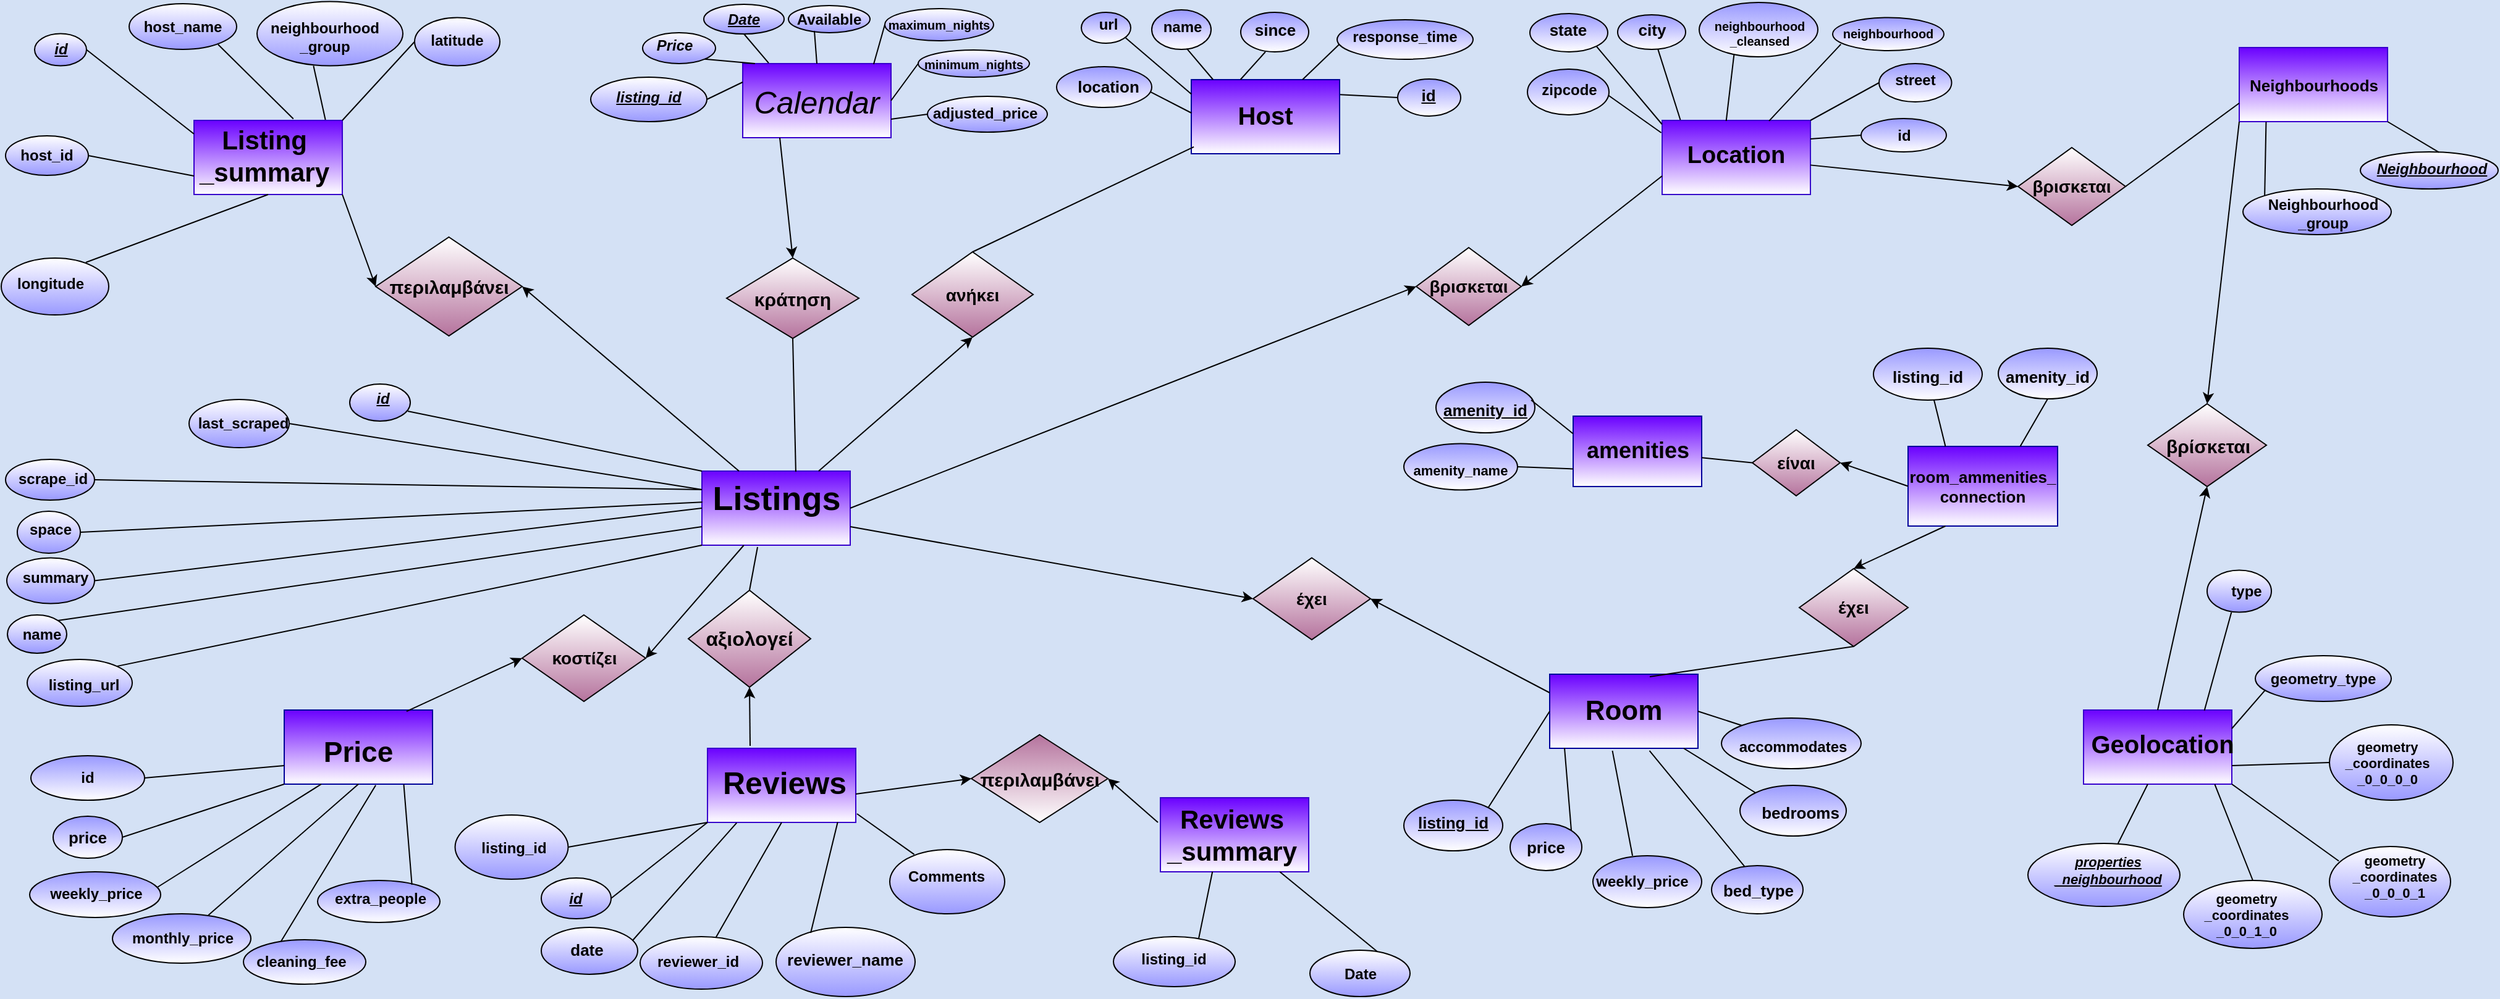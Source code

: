 <mxfile version="14.6.11" type="device"><diagram id="IOYl4a-vkHq9VpiG5Uig" name="Page-1"><mxGraphModel dx="2005" dy="804" grid="0" gridSize="10" guides="1" tooltips="1" connect="1" arrows="1" fold="1" page="1" pageScale="1" pageWidth="583" pageHeight="413" background="#D4E1F5" math="0" shadow="0"><root><mxCell id="0"/><mxCell id="1" parent="0"/><mxCell id="AN6QZw3pL62d1nSyRG7R-1" value="" style="rounded=0;whiteSpace=wrap;html=1;fillColor=#6a00ff;strokeColor=#3700CC;fontColor=#ffffff;gradientColor=#ffffff;" parent="1" vertex="1"><mxGeometry x="251" y="58.5" width="120" height="60" as="geometry"/></mxCell><mxCell id="AN6QZw3pL62d1nSyRG7R-2" value="Calendar" style="text;html=1;strokeColor=none;fillColor=none;align=center;verticalAlign=middle;whiteSpace=wrap;rounded=0;fontStyle=2;fontSize=25;" parent="1" vertex="1"><mxGeometry x="262.88" y="63" width="96.25" height="51" as="geometry"/></mxCell><mxCell id="AN6QZw3pL62d1nSyRG7R-3" value="" style="ellipse;whiteSpace=wrap;html=1;gradientColor=#9999FF;fontSize=25;" parent="1" vertex="1"><mxGeometry x="128" y="69.5" width="94" height="36" as="geometry"/></mxCell><mxCell id="AN6QZw3pL62d1nSyRG7R-4" value="&lt;u&gt;&lt;i&gt;listing_id&lt;/i&gt;&lt;/u&gt;" style="text;html=1;strokeColor=none;fillColor=none;align=center;verticalAlign=middle;whiteSpace=wrap;rounded=0;fontSize=12;fontStyle=1" parent="1" vertex="1"><mxGeometry x="155" y="76" width="40" height="20" as="geometry"/></mxCell><mxCell id="AN6QZw3pL62d1nSyRG7R-10" value="" style="endArrow=none;html=1;fontSize=18;exitX=0;exitY=0.25;exitDx=0;exitDy=0;entryX=1;entryY=0.5;entryDx=0;entryDy=0;" parent="1" source="AN6QZw3pL62d1nSyRG7R-1" target="AN6QZw3pL62d1nSyRG7R-3" edge="1"><mxGeometry width="50" height="50" relative="1" as="geometry"><mxPoint x="1017" y="73" as="sourcePoint"/><mxPoint x="224" y="95" as="targetPoint"/></mxGeometry></mxCell><mxCell id="AN6QZw3pL62d1nSyRG7R-11" value="" style="ellipse;whiteSpace=wrap;html=1;gradientColor=#9999FF;fontSize=18;" parent="1" vertex="1"><mxGeometry x="219.5" y="10.5" width="65" height="24" as="geometry"/></mxCell><mxCell id="AN6QZw3pL62d1nSyRG7R-12" value="&lt;i&gt;&lt;u&gt;Date&lt;/u&gt;&lt;/i&gt;" style="text;html=1;strokeColor=none;fillColor=none;align=center;verticalAlign=middle;whiteSpace=wrap;rounded=0;fontSize=12;fontStyle=1" parent="1" vertex="1"><mxGeometry x="232" y="12.5" width="40" height="20" as="geometry"/></mxCell><mxCell id="AN6QZw3pL62d1nSyRG7R-15" value="" style="endArrow=none;html=1;fontSize=18;entryX=0.5;entryY=1;entryDx=0;entryDy=0;exitX=0.175;exitY=-0.008;exitDx=0;exitDy=0;exitPerimeter=0;" parent="1" source="AN6QZw3pL62d1nSyRG7R-1" target="AN6QZw3pL62d1nSyRG7R-11" edge="1"><mxGeometry width="50" height="50" relative="1" as="geometry"><mxPoint x="1016.756" y="83.004" as="sourcePoint"/><mxPoint x="1085.0" y="110.0" as="targetPoint"/><Array as="points"/></mxGeometry></mxCell><mxCell id="AN6QZw3pL62d1nSyRG7R-16" value="" style="ellipse;whiteSpace=wrap;html=1;gradientColor=#9999FF;fontSize=18;" parent="1" vertex="1"><mxGeometry x="288" y="11.5" width="66" height="22" as="geometry"/></mxCell><mxCell id="AN6QZw3pL62d1nSyRG7R-17" value="Available" style="text;html=1;strokeColor=none;fillColor=none;align=center;verticalAlign=middle;whiteSpace=wrap;rounded=0;fontSize=12;fontStyle=1" parent="1" vertex="1"><mxGeometry x="301" y="12.5" width="40" height="20" as="geometry"/></mxCell><mxCell id="AN6QZw3pL62d1nSyRG7R-18" value="" style="endArrow=none;html=1;fontSize=12;entryX=0.5;entryY=0;entryDx=0;entryDy=0;exitX=0.318;exitY=0.932;exitDx=0;exitDy=0;exitPerimeter=0;" parent="1" source="AN6QZw3pL62d1nSyRG7R-16" target="AN6QZw3pL62d1nSyRG7R-1" edge="1"><mxGeometry width="50" height="50" relative="1" as="geometry"><mxPoint x="511" y="53" as="sourcePoint"/><mxPoint x="1017" y="92" as="targetPoint"/></mxGeometry></mxCell><mxCell id="AN6QZw3pL62d1nSyRG7R-19" value="" style="ellipse;whiteSpace=wrap;html=1;gradientColor=#9999FF;fontSize=12;" parent="1" vertex="1"><mxGeometry x="170" y="33.5" width="59" height="25" as="geometry"/></mxCell><mxCell id="AN6QZw3pL62d1nSyRG7R-22" value="" style="ellipse;whiteSpace=wrap;html=1;gradientColor=#9999FF;fontSize=12;" parent="1" vertex="1"><mxGeometry x="400.5" y="85" width="97" height="29" as="geometry"/></mxCell><mxCell id="AN6QZw3pL62d1nSyRG7R-24" value="adjusted_price" style="text;whiteSpace=wrap;html=1;fontSize=12;fontStyle=1" parent="1" vertex="1"><mxGeometry x="403.0" y="85.0" width="98" height="28" as="geometry"/></mxCell><mxCell id="AN6QZw3pL62d1nSyRG7R-26" value="" style="endArrow=none;html=1;fontSize=12;entryX=1;entryY=0.75;entryDx=0;entryDy=0;exitX=0;exitY=0.5;exitDx=0;exitDy=0;" parent="1" source="AN6QZw3pL62d1nSyRG7R-22" target="AN6QZw3pL62d1nSyRG7R-1" edge="1"><mxGeometry width="50" height="50" relative="1" as="geometry"><mxPoint x="935" y="134" as="sourcePoint"/><mxPoint x="515" y="186" as="targetPoint"/></mxGeometry></mxCell><mxCell id="AN6QZw3pL62d1nSyRG7R-27" value="" style="ellipse;whiteSpace=wrap;html=1;gradientColor=#9999FF;fontSize=12;" parent="1" vertex="1"><mxGeometry x="393" y="47.5" width="90" height="22" as="geometry"/></mxCell><mxCell id="AN6QZw3pL62d1nSyRG7R-28" value="minimum_nights" style="text;html=1;strokeColor=none;fillColor=none;align=center;verticalAlign=middle;whiteSpace=wrap;rounded=0;fontSize=10;fontStyle=1" parent="1" vertex="1"><mxGeometry x="418" y="48.5" width="40" height="20" as="geometry"/></mxCell><mxCell id="AN6QZw3pL62d1nSyRG7R-31" value="" style="endArrow=none;html=1;fontSize=10;entryX=1;entryY=0.5;entryDx=0;entryDy=0;exitX=0;exitY=0.5;exitDx=0;exitDy=0;" parent="1" source="AN6QZw3pL62d1nSyRG7R-27" target="AN6QZw3pL62d1nSyRG7R-1" edge="1"><mxGeometry width="50" height="50" relative="1" as="geometry"><mxPoint x="511" y="74" as="sourcePoint"/><mxPoint x="995" y="99" as="targetPoint"/></mxGeometry></mxCell><mxCell id="AN6QZw3pL62d1nSyRG7R-33" value="" style="ellipse;whiteSpace=wrap;html=1;gradientColor=#9999FF;fontSize=10;" parent="1" vertex="1"><mxGeometry x="366" y="14" width="88" height="26" as="geometry"/></mxCell><mxCell id="AN6QZw3pL62d1nSyRG7R-34" value="maximum_nights" style="text;html=1;strokeColor=none;fillColor=none;align=center;verticalAlign=middle;whiteSpace=wrap;rounded=0;fontSize=10;fontStyle=1" parent="1" vertex="1"><mxGeometry x="390" y="17" width="40" height="20" as="geometry"/></mxCell><mxCell id="AN6QZw3pL62d1nSyRG7R-36" value="" style="endArrow=none;html=1;fontSize=10;entryX=0.883;entryY=0.008;entryDx=0;entryDy=0;exitX=0;exitY=0.5;exitDx=0;exitDy=0;entryPerimeter=0;" parent="1" source="AN6QZw3pL62d1nSyRG7R-33" target="AN6QZw3pL62d1nSyRG7R-1" edge="1"><mxGeometry width="50" height="50" relative="1" as="geometry"><mxPoint x="412" y="85" as="sourcePoint"/><mxPoint x="370" y="85" as="targetPoint"/></mxGeometry></mxCell><mxCell id="AN6QZw3pL62d1nSyRG7R-37" value="" style="rounded=0;whiteSpace=wrap;html=1;fontSize=15;fillColor=#6a00ff;strokeColor=#3700CC;fontColor=#ffffff;gradientColor=#ffffff;" parent="1" vertex="1"><mxGeometry x="1462" y="45.5" width="120" height="60" as="geometry"/></mxCell><mxCell id="AN6QZw3pL62d1nSyRG7R-38" value="Neighbourhoods" style="text;html=1;strokeColor=none;fillColor=none;align=center;verticalAlign=middle;whiteSpace=wrap;rounded=0;fontSize=13;fontStyle=1" parent="1" vertex="1"><mxGeometry x="1506.5" y="57" width="31" height="37" as="geometry"/></mxCell><mxCell id="AN6QZw3pL62d1nSyRG7R-39" value="" style="ellipse;whiteSpace=wrap;html=1;gradientColor=#9999FF;fontSize=13;" parent="1" vertex="1"><mxGeometry x="1465" y="160" width="120" height="37" as="geometry"/></mxCell><mxCell id="AN6QZw3pL62d1nSyRG7R-40" value="Neighbourhood&lt;br style=&quot;font-size: 12px;&quot;&gt;_group" style="text;html=1;strokeColor=none;fillColor=none;align=center;verticalAlign=middle;whiteSpace=wrap;rounded=0;fontSize=12;fontStyle=1" parent="1" vertex="1"><mxGeometry x="1510" y="169.5" width="40" height="20" as="geometry"/></mxCell><mxCell id="AN6QZw3pL62d1nSyRG7R-42" value="" style="ellipse;whiteSpace=wrap;html=1;gradientColor=#9999FF;fontSize=13;labelBackgroundColor=none;" parent="1" vertex="1"><mxGeometry x="1560" y="130" width="111.5" height="30" as="geometry"/></mxCell><mxCell id="AN6QZw3pL62d1nSyRG7R-43" value="&lt;u&gt;&lt;i&gt;Neighbourhood&lt;/i&gt;&lt;/u&gt;" style="text;html=1;strokeColor=none;fillColor=none;align=center;verticalAlign=middle;whiteSpace=wrap;rounded=0;fontSize=12;fontStyle=1" parent="1" vertex="1"><mxGeometry x="1598" y="134" width="40" height="20" as="geometry"/></mxCell><mxCell id="AN6QZw3pL62d1nSyRG7R-45" value="" style="endArrow=none;html=1;fontSize=13;exitX=0.57;exitY=0.012;exitDx=0;exitDy=0;exitPerimeter=0;entryX=1;entryY=1;entryDx=0;entryDy=0;" parent="1" source="AN6QZw3pL62d1nSyRG7R-42" target="AN6QZw3pL62d1nSyRG7R-37" edge="1"><mxGeometry width="50" height="50" relative="1" as="geometry"><mxPoint x="1112" y="305" as="sourcePoint"/><mxPoint x="1112" y="283" as="targetPoint"/></mxGeometry></mxCell><mxCell id="AN6QZw3pL62d1nSyRG7R-46" value="" style="endArrow=none;html=1;fontSize=13;entryX=0.181;entryY=1.004;entryDx=0;entryDy=0;entryPerimeter=0;exitX=0;exitY=0;exitDx=0;exitDy=0;" parent="1" source="AN6QZw3pL62d1nSyRG7R-39" target="AN6QZw3pL62d1nSyRG7R-37" edge="1"><mxGeometry width="50" height="50" relative="1" as="geometry"><mxPoint x="1029" y="358" as="sourcePoint"/><mxPoint x="1112" y="256" as="targetPoint"/></mxGeometry></mxCell><mxCell id="AN6QZw3pL62d1nSyRG7R-47" value="" style="rounded=0;whiteSpace=wrap;html=1;labelBackgroundColor=none;fontSize=13;fillColor=#6a00ff;strokeColor=#3700CC;fontColor=#ffffff;gradientColor=#ffffff;" parent="1" vertex="1"><mxGeometry x="589" y="653" width="120" height="60" as="geometry"/></mxCell><mxCell id="AN6QZw3pL62d1nSyRG7R-50" value="Reviews&lt;br&gt;_summary" style="text;html=1;strokeColor=none;fillColor=none;align=center;verticalAlign=middle;whiteSpace=wrap;rounded=0;labelBackgroundColor=none;fontSize=21;fontStyle=1" parent="1" vertex="1"><mxGeometry x="627" y="673" width="40" height="20" as="geometry"/></mxCell><mxCell id="AN6QZw3pL62d1nSyRG7R-51" value="" style="ellipse;whiteSpace=wrap;html=1;labelBackgroundColor=none;gradientColor=#9999FF;fontSize=21;" parent="1" vertex="1"><mxGeometry x="710" y="776.5" width="81" height="37.5" as="geometry"/></mxCell><mxCell id="AN6QZw3pL62d1nSyRG7R-52" value="" style="ellipse;whiteSpace=wrap;html=1;labelBackgroundColor=none;gradientColor=#9999FF;fontSize=21;" parent="1" vertex="1"><mxGeometry x="551" y="765.5" width="98.5" height="40.5" as="geometry"/></mxCell><mxCell id="AN6QZw3pL62d1nSyRG7R-53" value="Date" style="text;html=1;strokeColor=none;fillColor=none;align=center;verticalAlign=middle;whiteSpace=wrap;rounded=0;labelBackgroundColor=none;fontSize=12;fontStyle=1" parent="1" vertex="1"><mxGeometry x="731" y="786" width="40" height="20" as="geometry"/></mxCell><mxCell id="AN6QZw3pL62d1nSyRG7R-54" value="" style="endArrow=none;html=1;fontSize=21;exitX=0.673;exitY=0.03;exitDx=0;exitDy=0;exitPerimeter=0;" parent="1" source="AN6QZw3pL62d1nSyRG7R-51" target="AN6QZw3pL62d1nSyRG7R-47" edge="1"><mxGeometry width="50" height="50" relative="1" as="geometry"><mxPoint x="1090" y="567" as="sourcePoint"/><mxPoint x="1019" y="507" as="targetPoint"/></mxGeometry></mxCell><mxCell id="AN6QZw3pL62d1nSyRG7R-55" value="listing_id" style="text;html=1;strokeColor=none;fillColor=none;align=center;verticalAlign=middle;whiteSpace=wrap;rounded=0;labelBackgroundColor=none;fontSize=12;fontStyle=1" parent="1" vertex="1"><mxGeometry x="580.25" y="777" width="40" height="14" as="geometry"/></mxCell><mxCell id="AN6QZw3pL62d1nSyRG7R-56" value="" style="endArrow=none;html=1;fontSize=21;exitX=0.7;exitY=0.042;exitDx=0;exitDy=0;exitPerimeter=0;entryX=0.351;entryY=0.998;entryDx=0;entryDy=0;entryPerimeter=0;" parent="1" source="AN6QZw3pL62d1nSyRG7R-52" target="AN6QZw3pL62d1nSyRG7R-47" edge="1"><mxGeometry width="50" height="50" relative="1" as="geometry"><mxPoint x="977" y="556" as="sourcePoint"/><mxPoint x="1027" y="506" as="targetPoint"/></mxGeometry></mxCell><mxCell id="AN6QZw3pL62d1nSyRG7R-60" value="" style="rounded=0;whiteSpace=wrap;html=1;labelBackgroundColor=none;fontSize=21;fillColor=#6a00ff;strokeColor=#3700CC;fontColor=#ffffff;gradientColor=#ffffff;" parent="1" vertex="1"><mxGeometry x="222.5" y="613" width="120" height="60" as="geometry"/></mxCell><mxCell id="AN6QZw3pL62d1nSyRG7R-62" value="Reviews" style="text;html=1;strokeColor=none;fillColor=none;align=center;verticalAlign=middle;whiteSpace=wrap;rounded=0;labelBackgroundColor=none;fontSize=25;fontStyle=1" parent="1" vertex="1"><mxGeometry x="269" y="630" width="32" height="20" as="geometry"/></mxCell><mxCell id="AN6QZw3pL62d1nSyRG7R-64" value="" style="ellipse;whiteSpace=wrap;html=1;labelBackgroundColor=none;gradientColor=#9999FF;fontSize=25;" parent="1" vertex="1"><mxGeometry x="88" y="758" width="78" height="38" as="geometry"/></mxCell><mxCell id="AN6QZw3pL62d1nSyRG7R-65" value="" style="ellipse;whiteSpace=wrap;html=1;labelBackgroundColor=none;gradientColor=#9999FF;fontSize=25;" parent="1" vertex="1"><mxGeometry x="88" y="718" width="56.5" height="33" as="geometry"/></mxCell><mxCell id="AN6QZw3pL62d1nSyRG7R-66" value="" style="ellipse;whiteSpace=wrap;html=1;labelBackgroundColor=none;gradientColor=#9999FF;fontSize=25;" parent="1" vertex="1"><mxGeometry x="18.25" y="667" width="91.5" height="52" as="geometry"/></mxCell><mxCell id="AN6QZw3pL62d1nSyRG7R-67" value="&lt;i&gt;&lt;u&gt;id&lt;/u&gt;&lt;/i&gt;" style="text;html=1;strokeColor=none;fillColor=none;align=center;verticalAlign=middle;whiteSpace=wrap;rounded=0;labelBackgroundColor=none;fontSize=12;fontStyle=1" parent="1" vertex="1"><mxGeometry x="96.25" y="724.5" width="40" height="20" as="geometry"/></mxCell><mxCell id="AN6QZw3pL62d1nSyRG7R-68" value="listing_id" style="text;html=1;strokeColor=none;fillColor=none;align=center;verticalAlign=middle;whiteSpace=wrap;rounded=0;labelBackgroundColor=none;fontSize=12;fontStyle=1" parent="1" vertex="1"><mxGeometry x="46" y="684" width="40" height="20" as="geometry"/></mxCell><mxCell id="AN6QZw3pL62d1nSyRG7R-69" value="date" style="text;html=1;strokeColor=none;fillColor=none;align=center;verticalAlign=middle;whiteSpace=wrap;rounded=0;labelBackgroundColor=none;fontSize=13;fontStyle=1" parent="1" vertex="1"><mxGeometry x="104.5" y="765.5" width="40" height="20" as="geometry"/></mxCell><mxCell id="AN6QZw3pL62d1nSyRG7R-70" value="" style="ellipse;whiteSpace=wrap;html=1;labelBackgroundColor=none;gradientColor=#9999FF;fontSize=25;" parent="1" vertex="1"><mxGeometry x="168" y="765.5" width="99" height="42.5" as="geometry"/></mxCell><mxCell id="AN6QZw3pL62d1nSyRG7R-71" value="reviewer_id" style="text;html=1;strokeColor=none;fillColor=none;align=center;verticalAlign=middle;whiteSpace=wrap;rounded=0;labelBackgroundColor=none;fontSize=12;fontStyle=1" parent="1" vertex="1"><mxGeometry x="195" y="776" width="40" height="20" as="geometry"/></mxCell><mxCell id="AN6QZw3pL62d1nSyRG7R-72" value="" style="ellipse;whiteSpace=wrap;html=1;labelBackgroundColor=none;gradientColor=#9999FF;fontSize=25;fontStyle=1" parent="1" vertex="1"><mxGeometry x="278" y="758" width="112.5" height="56" as="geometry"/></mxCell><mxCell id="AN6QZw3pL62d1nSyRG7R-73" value="reviewer_name" style="text;html=1;strokeColor=none;fillColor=none;align=center;verticalAlign=middle;whiteSpace=wrap;rounded=0;labelBackgroundColor=none;fontSize=13;fontStyle=1" parent="1" vertex="1"><mxGeometry x="314.25" y="774" width="40" height="20" as="geometry"/></mxCell><mxCell id="AN6QZw3pL62d1nSyRG7R-75" value="" style="ellipse;whiteSpace=wrap;html=1;labelBackgroundColor=none;gradientColor=#9999FF;fontSize=21;" parent="1" vertex="1"><mxGeometry x="370" y="695" width="93" height="52" as="geometry"/></mxCell><mxCell id="AN6QZw3pL62d1nSyRG7R-77" value="Comments" style="text;html=1;strokeColor=none;fillColor=none;align=center;verticalAlign=middle;whiteSpace=wrap;rounded=0;labelBackgroundColor=none;fontSize=12;fontStyle=1" parent="1" vertex="1"><mxGeometry x="396" y="707" width="40" height="20" as="geometry"/></mxCell><mxCell id="AN6QZw3pL62d1nSyRG7R-80" value="" style="endArrow=none;html=1;fontSize=21;entryX=0;entryY=1;entryDx=0;entryDy=0;exitX=1;exitY=0.5;exitDx=0;exitDy=0;" parent="1" source="AN6QZw3pL62d1nSyRG7R-66" target="AN6QZw3pL62d1nSyRG7R-60" edge="1"><mxGeometry width="50" height="50" relative="1" as="geometry"><mxPoint x="228" y="743" as="sourcePoint"/><mxPoint x="278" y="693" as="targetPoint"/></mxGeometry></mxCell><mxCell id="AN6QZw3pL62d1nSyRG7R-82" value="" style="endArrow=none;html=1;fontSize=21;entryX=0;entryY=1;entryDx=0;entryDy=0;exitX=1;exitY=0.5;exitDx=0;exitDy=0;" parent="1" source="AN6QZw3pL62d1nSyRG7R-65" target="AN6QZw3pL62d1nSyRG7R-60" edge="1"><mxGeometry width="50" height="50" relative="1" as="geometry"><mxPoint x="154" y="743" as="sourcePoint"/><mxPoint x="204" y="693" as="targetPoint"/></mxGeometry></mxCell><mxCell id="AN6QZw3pL62d1nSyRG7R-83" value="" style="endArrow=none;html=1;fontSize=21;entryX=0.197;entryY=1.005;entryDx=0;entryDy=0;entryPerimeter=0;exitX=0.947;exitY=0.28;exitDx=0;exitDy=0;exitPerimeter=0;" parent="1" source="AN6QZw3pL62d1nSyRG7R-64" target="AN6QZw3pL62d1nSyRG7R-60" edge="1"><mxGeometry width="50" height="50" relative="1" as="geometry"><mxPoint x="154" y="743" as="sourcePoint"/><mxPoint x="204" y="693" as="targetPoint"/></mxGeometry></mxCell><mxCell id="AN6QZw3pL62d1nSyRG7R-84" value="" style="endArrow=none;html=1;fontSize=21;entryX=0.5;entryY=1;entryDx=0;entryDy=0;" parent="1" source="AN6QZw3pL62d1nSyRG7R-70" target="AN6QZw3pL62d1nSyRG7R-60" edge="1"><mxGeometry width="50" height="50" relative="1" as="geometry"><mxPoint x="154" y="743" as="sourcePoint"/><mxPoint x="204" y="693" as="targetPoint"/></mxGeometry></mxCell><mxCell id="AN6QZw3pL62d1nSyRG7R-85" value="" style="endArrow=none;html=1;fontSize=21;entryX=0.878;entryY=0.996;entryDx=0;entryDy=0;entryPerimeter=0;exitX=0.249;exitY=0.08;exitDx=0;exitDy=0;exitPerimeter=0;" parent="1" source="AN6QZw3pL62d1nSyRG7R-72" target="AN6QZw3pL62d1nSyRG7R-60" edge="1"><mxGeometry width="50" height="50" relative="1" as="geometry"><mxPoint x="319" y="743" as="sourcePoint"/><mxPoint x="369" y="693" as="targetPoint"/></mxGeometry></mxCell><mxCell id="AN6QZw3pL62d1nSyRG7R-86" value="" style="endArrow=none;html=1;fontSize=21;entryX=0.213;entryY=0.076;entryDx=0;entryDy=0;entryPerimeter=0;exitX=1.008;exitY=0.883;exitDx=0;exitDy=0;exitPerimeter=0;" parent="1" source="AN6QZw3pL62d1nSyRG7R-60" target="AN6QZw3pL62d1nSyRG7R-75" edge="1"><mxGeometry width="50" height="50" relative="1" as="geometry"><mxPoint x="319" y="743" as="sourcePoint"/><mxPoint x="369" y="693" as="targetPoint"/></mxGeometry></mxCell><mxCell id="AN6QZw3pL62d1nSyRG7R-87" value="" style="rounded=0;whiteSpace=wrap;html=1;labelBackgroundColor=none;fontSize=21;gradientDirection=south;fillColor=#6a00ff;strokeColor=#3700CC;fontColor=#ffffff;gradientColor=#ffffff;" parent="1" vertex="1"><mxGeometry x="1336" y="582" width="120" height="60" as="geometry"/></mxCell><mxCell id="AN6QZw3pL62d1nSyRG7R-88" value="" style="rounded=0;whiteSpace=wrap;html=1;labelBackgroundColor=none;fontSize=21;fillColor=#6a00ff;strokeColor=#3700CC;fontColor=#ffffff;gradientColor=#ffffff;" parent="1" vertex="1"><mxGeometry x="-193" y="104.5" width="120" height="60" as="geometry"/></mxCell><mxCell id="AN6QZw3pL62d1nSyRG7R-89" value="" style="rounded=0;whiteSpace=wrap;html=1;labelBackgroundColor=none;fontSize=21;fillColor=#6a00ff;strokeColor=#3700CC;fontColor=#ffffff;gradientColor=#ffffff;" parent="1" vertex="1"><mxGeometry x="218" y="388.5" width="120" height="60" as="geometry"/></mxCell><mxCell id="AN6QZw3pL62d1nSyRG7R-91" value="Listing&lt;br&gt;_summary" style="text;html=1;strokeColor=none;fillColor=none;align=center;verticalAlign=middle;whiteSpace=wrap;rounded=0;labelBackgroundColor=none;fontSize=21;fontStyle=1" parent="1" vertex="1"><mxGeometry x="-156" y="123" width="40" height="20" as="geometry"/></mxCell><mxCell id="AN6QZw3pL62d1nSyRG7R-92" value="" style="ellipse;whiteSpace=wrap;html=1;labelBackgroundColor=none;gradientColor=#9999FF;fontSize=21;" parent="1" vertex="1"><mxGeometry x="-322" y="34.25" width="42" height="26" as="geometry"/></mxCell><mxCell id="AN6QZw3pL62d1nSyRG7R-93" value="&lt;i&gt;&lt;u&gt;id&lt;/u&gt;&lt;/i&gt;" style="text;html=1;strokeColor=none;fillColor=none;align=center;verticalAlign=middle;whiteSpace=wrap;rounded=0;labelBackgroundColor=none;fontSize=12;fontStyle=1" parent="1" vertex="1"><mxGeometry x="-319.5" y="38.5" width="37" height="17.5" as="geometry"/></mxCell><mxCell id="AN6QZw3pL62d1nSyRG7R-96" value="" style="ellipse;whiteSpace=wrap;html=1;labelBackgroundColor=none;gradientColor=#9999FF;fontSize=21;" parent="1" vertex="1"><mxGeometry x="-345.5" y="117" width="67" height="32" as="geometry"/></mxCell><mxCell id="AN6QZw3pL62d1nSyRG7R-97" value="host_id" style="text;html=1;strokeColor=none;fillColor=none;align=center;verticalAlign=middle;whiteSpace=wrap;rounded=0;labelBackgroundColor=none;fontSize=12;fontStyle=1" parent="1" vertex="1"><mxGeometry x="-332" y="123" width="40" height="20" as="geometry"/></mxCell><mxCell id="AN6QZw3pL62d1nSyRG7R-98" value="" style="ellipse;whiteSpace=wrap;html=1;labelBackgroundColor=none;gradientColor=#9999FF;fontSize=21;" parent="1" vertex="1"><mxGeometry x="-245.5" y="10" width="87" height="37" as="geometry"/></mxCell><mxCell id="AN6QZw3pL62d1nSyRG7R-99" value="host_name" style="text;html=1;strokeColor=none;fillColor=none;align=center;verticalAlign=middle;whiteSpace=wrap;rounded=0;labelBackgroundColor=none;fontSize=12;fontStyle=1" parent="1" vertex="1"><mxGeometry x="-222" y="18.5" width="40" height="20" as="geometry"/></mxCell><mxCell id="AN6QZw3pL62d1nSyRG7R-100" value="" style="ellipse;whiteSpace=wrap;html=1;labelBackgroundColor=none;gradientColor=#9999FF;fontSize=21;" parent="1" vertex="1"><mxGeometry x="-142" y="8.25" width="118" height="52" as="geometry"/></mxCell><mxCell id="AN6QZw3pL62d1nSyRG7R-103" value="neighbourhood&lt;br style=&quot;font-size: 12px;&quot;&gt;_group" style="text;html=1;strokeColor=none;fillColor=none;align=center;verticalAlign=middle;whiteSpace=wrap;rounded=0;labelBackgroundColor=none;fontSize=12;fontStyle=1" parent="1" vertex="1"><mxGeometry x="-107" y="27" width="40" height="20" as="geometry"/></mxCell><mxCell id="AN6QZw3pL62d1nSyRG7R-106" value="" style="ellipse;whiteSpace=wrap;html=1;labelBackgroundColor=none;gradientColor=#9999FF;fontSize=21;" parent="1" vertex="1"><mxGeometry x="-14.5" y="21.25" width="69" height="39" as="geometry"/></mxCell><mxCell id="AN6QZw3pL62d1nSyRG7R-107" value="latitude" style="text;html=1;strokeColor=none;fillColor=none;align=center;verticalAlign=middle;whiteSpace=wrap;rounded=0;labelBackgroundColor=none;fontSize=12;fontStyle=1" parent="1" vertex="1"><mxGeometry y="30" width="40" height="20" as="geometry"/></mxCell><mxCell id="AN6QZw3pL62d1nSyRG7R-108" value="" style="ellipse;whiteSpace=wrap;html=1;labelBackgroundColor=none;gradientColor=#9999FF;fontSize=21;" parent="1" vertex="1"><mxGeometry x="-349" y="216" width="87" height="46" as="geometry"/></mxCell><mxCell id="AN6QZw3pL62d1nSyRG7R-110" value="longitude" style="text;html=1;strokeColor=none;fillColor=none;align=center;verticalAlign=middle;whiteSpace=wrap;rounded=0;labelBackgroundColor=none;fontSize=12;fontStyle=1" parent="1" vertex="1"><mxGeometry x="-329" y="227" width="40" height="20" as="geometry"/></mxCell><mxCell id="AN6QZw3pL62d1nSyRG7R-111" value="" style="endArrow=none;html=1;fontSize=21;entryX=0;entryY=0.5;entryDx=0;entryDy=0;exitX=1;exitY=0;exitDx=0;exitDy=0;" parent="1" source="AN6QZw3pL62d1nSyRG7R-88" target="AN6QZw3pL62d1nSyRG7R-106" edge="1"><mxGeometry width="50" height="50" relative="1" as="geometry"><mxPoint x="311" y="185" as="sourcePoint"/><mxPoint x="361" y="135" as="targetPoint"/></mxGeometry></mxCell><mxCell id="AN6QZw3pL62d1nSyRG7R-112" value="" style="endArrow=none;html=1;fontSize=21;entryX=0.387;entryY=1;entryDx=0;entryDy=0;entryPerimeter=0;exitX=0.886;exitY=-0.008;exitDx=0;exitDy=0;exitPerimeter=0;" parent="1" source="AN6QZw3pL62d1nSyRG7R-88" target="AN6QZw3pL62d1nSyRG7R-100" edge="1"><mxGeometry width="50" height="50" relative="1" as="geometry"><mxPoint x="311" y="150" as="sourcePoint"/><mxPoint x="361" y="100" as="targetPoint"/></mxGeometry></mxCell><mxCell id="AN6QZw3pL62d1nSyRG7R-113" value="" style="endArrow=none;html=1;fontSize=21;entryX=0.827;entryY=0.893;entryDx=0;entryDy=0;entryPerimeter=0;exitX=0.67;exitY=-0.021;exitDx=0;exitDy=0;exitPerimeter=0;" parent="1" source="AN6QZw3pL62d1nSyRG7R-88" target="AN6QZw3pL62d1nSyRG7R-98" edge="1"><mxGeometry width="50" height="50" relative="1" as="geometry"><mxPoint x="311" y="150" as="sourcePoint"/><mxPoint x="361" y="100" as="targetPoint"/></mxGeometry></mxCell><mxCell id="AN6QZw3pL62d1nSyRG7R-114" value="" style="endArrow=none;html=1;fontSize=21;exitX=0;exitY=0.184;exitDx=0;exitDy=0;exitPerimeter=0;entryX=1;entryY=0.5;entryDx=0;entryDy=0;" parent="1" source="AN6QZw3pL62d1nSyRG7R-88" target="AN6QZw3pL62d1nSyRG7R-92" edge="1"><mxGeometry width="50" height="50" relative="1" as="geometry"><mxPoint x="162" y="140" as="sourcePoint"/><mxPoint x="84" y="33" as="targetPoint"/></mxGeometry></mxCell><mxCell id="AN6QZw3pL62d1nSyRG7R-116" value="" style="endArrow=none;html=1;fontSize=21;exitX=1;exitY=0.5;exitDx=0;exitDy=0;entryX=0;entryY=0.75;entryDx=0;entryDy=0;" parent="1" source="AN6QZw3pL62d1nSyRG7R-96" target="AN6QZw3pL62d1nSyRG7R-88" edge="1"><mxGeometry width="50" height="50" relative="1" as="geometry"><mxPoint x="339" y="187" as="sourcePoint"/><mxPoint x="389" y="137" as="targetPoint"/></mxGeometry></mxCell><mxCell id="AN6QZw3pL62d1nSyRG7R-118" value="" style="endArrow=none;html=1;fontSize=21;entryX=0.5;entryY=1;entryDx=0;entryDy=0;exitX=0.787;exitY=0.076;exitDx=0;exitDy=0;exitPerimeter=0;" parent="1" source="AN6QZw3pL62d1nSyRG7R-108" target="AN6QZw3pL62d1nSyRG7R-88" edge="1"><mxGeometry width="50" height="50" relative="1" as="geometry"><mxPoint x="217" y="234" as="sourcePoint"/><mxPoint x="267" y="184" as="targetPoint"/></mxGeometry></mxCell><mxCell id="AN6QZw3pL62d1nSyRG7R-119" value="Listings" style="text;html=1;strokeColor=none;fillColor=none;align=center;verticalAlign=middle;whiteSpace=wrap;rounded=0;labelBackgroundColor=none;fontSize=27;fontStyle=1" parent="1" vertex="1"><mxGeometry x="257.5" y="401" width="41" height="20" as="geometry"/></mxCell><mxCell id="AN6QZw3pL62d1nSyRG7R-120" value="Geolocation" style="text;html=1;strokeColor=none;fillColor=none;align=center;verticalAlign=middle;whiteSpace=wrap;rounded=0;labelBackgroundColor=none;fontSize=20;fontStyle=1" parent="1" vertex="1"><mxGeometry x="1380" y="599" width="40" height="20" as="geometry"/></mxCell><mxCell id="AN6QZw3pL62d1nSyRG7R-131" value="" style="rhombus;whiteSpace=wrap;html=1;labelBackgroundColor=none;fontSize=20;fontColor=#B5739D;gradientColor=#B5739D;" parent="1" vertex="1"><mxGeometry x="1388" y="334" width="96" height="67" as="geometry"/></mxCell><mxCell id="AN6QZw3pL62d1nSyRG7R-132" value="βρίσκεται" style="text;html=1;strokeColor=none;fillColor=none;align=center;verticalAlign=middle;whiteSpace=wrap;rounded=0;labelBackgroundColor=none;fontSize=15;fontStyle=1" parent="1" vertex="1"><mxGeometry x="1417" y="357.5" width="40" height="20" as="geometry"/></mxCell><mxCell id="AN6QZw3pL62d1nSyRG7R-133" value="" style="endArrow=classic;html=1;fontSize=15;fontColor=#000000;exitX=0.5;exitY=0;exitDx=0;exitDy=0;entryX=0.5;entryY=1;entryDx=0;entryDy=0;" parent="1" source="AN6QZw3pL62d1nSyRG7R-87" target="AN6QZw3pL62d1nSyRG7R-131" edge="1"><mxGeometry width="50" height="50" relative="1" as="geometry"><mxPoint x="957" y="406" as="sourcePoint"/><mxPoint x="1007" y="356" as="targetPoint"/></mxGeometry></mxCell><mxCell id="AN6QZw3pL62d1nSyRG7R-134" value="" style="endArrow=classic;html=1;fontSize=15;fontColor=#000000;exitX=0;exitY=1;exitDx=0;exitDy=0;entryX=0.5;entryY=0;entryDx=0;entryDy=0;" parent="1" source="AN6QZw3pL62d1nSyRG7R-37" target="AN6QZw3pL62d1nSyRG7R-131" edge="1"><mxGeometry width="50" height="50" relative="1" as="geometry"><mxPoint x="957" y="406" as="sourcePoint"/><mxPoint x="1007" y="356" as="targetPoint"/></mxGeometry></mxCell><mxCell id="AN6QZw3pL62d1nSyRG7R-135" value="" style="ellipse;whiteSpace=wrap;html=1;labelBackgroundColor=none;fontSize=15;fontColor=#000000;gradientColor=#9999FF;" parent="1" vertex="1"><mxGeometry x="1436" y="468.75" width="52" height="34" as="geometry"/></mxCell><mxCell id="AN6QZw3pL62d1nSyRG7R-136" value="type" style="text;html=1;strokeColor=none;fillColor=none;align=center;verticalAlign=middle;whiteSpace=wrap;rounded=0;labelBackgroundColor=none;fontSize=12;fontColor=#000000;fontStyle=1" parent="1" vertex="1"><mxGeometry x="1448" y="475.75" width="40" height="20" as="geometry"/></mxCell><mxCell id="AN6QZw3pL62d1nSyRG7R-137" value="" style="ellipse;whiteSpace=wrap;html=1;labelBackgroundColor=none;gradientColor=#9999FF;fontSize=17;fontColor=#000000;" parent="1" vertex="1"><mxGeometry x="1475" y="538" width="110" height="37" as="geometry"/></mxCell><mxCell id="AN6QZw3pL62d1nSyRG7R-138" value="geometry_type" style="text;html=1;strokeColor=none;fillColor=none;align=center;verticalAlign=middle;whiteSpace=wrap;rounded=0;labelBackgroundColor=none;fontSize=12;fontColor=#000000;fontStyle=1" parent="1" vertex="1"><mxGeometry x="1510" y="546.5" width="40" height="20" as="geometry"/></mxCell><mxCell id="AN6QZw3pL62d1nSyRG7R-139" value="" style="ellipse;whiteSpace=wrap;html=1;labelBackgroundColor=none;gradientColor=#9999FF;fontSize=17;fontColor=#000000;" parent="1" vertex="1"><mxGeometry x="1535" y="594" width="100" height="61" as="geometry"/></mxCell><mxCell id="AN6QZw3pL62d1nSyRG7R-140" value="geometry&lt;br style=&quot;font-size: 11px;&quot;&gt;_coordinates&lt;br style=&quot;font-size: 11px;&quot;&gt;_0_0_0_0" style="text;html=1;strokeColor=none;fillColor=none;align=center;verticalAlign=middle;whiteSpace=wrap;rounded=0;labelBackgroundColor=none;fontSize=11;fontColor=#000000;fontStyle=1" parent="1" vertex="1"><mxGeometry x="1562" y="614.5" width="40" height="20" as="geometry"/></mxCell><mxCell id="AN6QZw3pL62d1nSyRG7R-143" value="" style="ellipse;whiteSpace=wrap;html=1;labelBackgroundColor=none;gradientColor=#9999FF;fontSize=17;fontColor=#000000;" parent="1" vertex="1"><mxGeometry x="1535" y="692.5" width="98" height="57" as="geometry"/></mxCell><mxCell id="AN6QZw3pL62d1nSyRG7R-144" value="geometry&lt;br style=&quot;font-size: 11px;&quot;&gt;_coordinates&lt;br style=&quot;font-size: 11px;&quot;&gt;_0_0_0_1" style="text;html=1;strokeColor=none;fillColor=none;align=center;verticalAlign=middle;whiteSpace=wrap;rounded=0;labelBackgroundColor=none;fontSize=11;fontColor=#000000;fontStyle=1" parent="1" vertex="1"><mxGeometry x="1568" y="707" width="40" height="20" as="geometry"/></mxCell><mxCell id="AN6QZw3pL62d1nSyRG7R-145" style="edgeStyle=orthogonalEdgeStyle;rounded=0;orthogonalLoop=1;jettySize=auto;html=1;exitX=0.5;exitY=1;exitDx=0;exitDy=0;fontSize=17;fontColor=#000000;" parent="1" source="AN6QZw3pL62d1nSyRG7R-143" target="AN6QZw3pL62d1nSyRG7R-143" edge="1"><mxGeometry relative="1" as="geometry"/></mxCell><mxCell id="AN6QZw3pL62d1nSyRG7R-146" value="" style="ellipse;whiteSpace=wrap;html=1;labelBackgroundColor=none;gradientColor=#9999FF;fontSize=17;fontColor=#000000;" parent="1" vertex="1"><mxGeometry x="1417" y="720" width="112" height="55" as="geometry"/></mxCell><mxCell id="AN6QZw3pL62d1nSyRG7R-147" value="geometry&lt;br style=&quot;font-size: 11px;&quot;&gt;_coordinates&lt;br style=&quot;font-size: 11px;&quot;&gt;_0_0_1_0" style="text;html=1;strokeColor=none;fillColor=none;align=center;verticalAlign=middle;whiteSpace=wrap;rounded=0;labelBackgroundColor=none;fontSize=11;fontColor=#000000;fontStyle=1" parent="1" vertex="1"><mxGeometry x="1448" y="737.5" width="40" height="20" as="geometry"/></mxCell><mxCell id="AN6QZw3pL62d1nSyRG7R-148" style="edgeStyle=orthogonalEdgeStyle;rounded=0;orthogonalLoop=1;jettySize=auto;html=1;exitX=0.5;exitY=1;exitDx=0;exitDy=0;fontSize=17;fontColor=#000000;" parent="1" source="AN6QZw3pL62d1nSyRG7R-146" target="AN6QZw3pL62d1nSyRG7R-146" edge="1"><mxGeometry relative="1" as="geometry"/></mxCell><mxCell id="AN6QZw3pL62d1nSyRG7R-149" value="" style="ellipse;whiteSpace=wrap;html=1;labelBackgroundColor=none;gradientColor=#9999FF;fontSize=17;fontColor=#000000;" parent="1" vertex="1"><mxGeometry x="1291" y="690" width="123" height="51" as="geometry"/></mxCell><mxCell id="AN6QZw3pL62d1nSyRG7R-150" value="&lt;i&gt;&lt;u&gt;properties&lt;br style=&quot;font-size: 11px&quot;&gt;_neighbourhood&lt;/u&gt;&lt;/i&gt;" style="text;html=1;strokeColor=none;fillColor=none;align=center;verticalAlign=middle;whiteSpace=wrap;rounded=0;labelBackgroundColor=none;fontSize=11;fontColor=#000000;fontStyle=1" parent="1" vertex="1"><mxGeometry x="1336" y="699.5" width="40" height="25" as="geometry"/></mxCell><mxCell id="AN6QZw3pL62d1nSyRG7R-157" value="" style="endArrow=none;html=1;fontSize=11;fontColor=#000000;exitX=0.815;exitY=0.006;exitDx=0;exitDy=0;exitPerimeter=0;entryX=0.378;entryY=1.004;entryDx=0;entryDy=0;entryPerimeter=0;" parent="1" source="AN6QZw3pL62d1nSyRG7R-87" target="AN6QZw3pL62d1nSyRG7R-135" edge="1"><mxGeometry width="50" height="50" relative="1" as="geometry"><mxPoint x="936" y="401" as="sourcePoint"/><mxPoint x="986" y="351" as="targetPoint"/></mxGeometry></mxCell><mxCell id="AN6QZw3pL62d1nSyRG7R-158" value="" style="endArrow=none;html=1;fontSize=11;fontColor=#000000;entryX=0.072;entryY=0.755;entryDx=0;entryDy=0;entryPerimeter=0;exitX=1;exitY=0.25;exitDx=0;exitDy=0;" parent="1" source="AN6QZw3pL62d1nSyRG7R-87" target="AN6QZw3pL62d1nSyRG7R-137" edge="1"><mxGeometry width="50" height="50" relative="1" as="geometry"><mxPoint x="936" y="587" as="sourcePoint"/><mxPoint x="986" y="537" as="targetPoint"/></mxGeometry></mxCell><mxCell id="AN6QZw3pL62d1nSyRG7R-159" value="" style="endArrow=none;html=1;fontSize=11;fontColor=#000000;entryX=0;entryY=0.5;entryDx=0;entryDy=0;exitX=1;exitY=0.75;exitDx=0;exitDy=0;" parent="1" source="AN6QZw3pL62d1nSyRG7R-87" target="AN6QZw3pL62d1nSyRG7R-139" edge="1"><mxGeometry width="50" height="50" relative="1" as="geometry"><mxPoint x="936" y="587" as="sourcePoint"/><mxPoint x="986" y="537" as="targetPoint"/></mxGeometry></mxCell><mxCell id="AN6QZw3pL62d1nSyRG7R-160" value="" style="endArrow=none;html=1;fontSize=11;fontColor=#000000;entryX=0.077;entryY=0.206;entryDx=0;entryDy=0;entryPerimeter=0;exitX=1;exitY=1;exitDx=0;exitDy=0;" parent="1" source="AN6QZw3pL62d1nSyRG7R-87" target="AN6QZw3pL62d1nSyRG7R-143" edge="1"><mxGeometry width="50" height="50" relative="1" as="geometry"><mxPoint x="936" y="587" as="sourcePoint"/><mxPoint x="986" y="537" as="targetPoint"/></mxGeometry></mxCell><mxCell id="AN6QZw3pL62d1nSyRG7R-161" value="" style="endArrow=none;html=1;fontSize=11;fontColor=#000000;entryX=0.885;entryY=1.003;entryDx=0;entryDy=0;entryPerimeter=0;exitX=0.5;exitY=0;exitDx=0;exitDy=0;" parent="1" source="AN6QZw3pL62d1nSyRG7R-146" target="AN6QZw3pL62d1nSyRG7R-87" edge="1"><mxGeometry width="50" height="50" relative="1" as="geometry"><mxPoint x="936" y="666" as="sourcePoint"/><mxPoint x="986" y="616" as="targetPoint"/></mxGeometry></mxCell><mxCell id="AN6QZw3pL62d1nSyRG7R-162" value="" style="endArrow=none;html=1;fontSize=11;fontColor=#000000;entryX=0.433;entryY=1;entryDx=0;entryDy=0;entryPerimeter=0;exitX=0.593;exitY=0;exitDx=0;exitDy=0;exitPerimeter=0;" parent="1" source="AN6QZw3pL62d1nSyRG7R-149" target="AN6QZw3pL62d1nSyRG7R-87" edge="1"><mxGeometry width="50" height="50" relative="1" as="geometry"><mxPoint x="936" y="666" as="sourcePoint"/><mxPoint x="986" y="616" as="targetPoint"/></mxGeometry></mxCell><mxCell id="AN6QZw3pL62d1nSyRG7R-171" value="&lt;b&gt;&lt;font style=&quot;font-size: 15px&quot;&gt;κράτηση&lt;/font&gt;&lt;/b&gt;" style="rhombus;whiteSpace=wrap;html=1;labelBackgroundColor=none;gradientColor=#B5739D;fontSize=14;fontColor=#000000;" parent="1" vertex="1"><mxGeometry x="238" y="216" width="107" height="65" as="geometry"/></mxCell><mxCell id="AN6QZw3pL62d1nSyRG7R-175" value="" style="endArrow=none;html=1;fontSize=14;fontColor=#000000;exitX=0.5;exitY=1;exitDx=0;exitDy=0;entryX=0.633;entryY=0.008;entryDx=0;entryDy=0;entryPerimeter=0;" parent="1" source="AN6QZw3pL62d1nSyRG7R-171" target="AN6QZw3pL62d1nSyRG7R-89" edge="1"><mxGeometry width="50" height="50" relative="1" as="geometry"><mxPoint x="385" y="389" as="sourcePoint"/><mxPoint x="313" y="218" as="targetPoint"/></mxGeometry></mxCell><mxCell id="AN6QZw3pL62d1nSyRG7R-180" value="&lt;span style=&quot;font-size: 16px&quot;&gt;&lt;b&gt;αξιολογεί&lt;/b&gt;&lt;/span&gt;" style="rhombus;whiteSpace=wrap;html=1;labelBackgroundColor=none;gradientColor=#B5739D;fontSize=14;fontColor=#000000;" parent="1" vertex="1"><mxGeometry x="207" y="485" width="99" height="78.5" as="geometry"/></mxCell><mxCell id="AN6QZw3pL62d1nSyRG7R-181" value="&lt;b&gt;&lt;font style=&quot;font-size: 15px&quot;&gt;περιλαμβάνει&lt;/font&gt;&lt;/b&gt;" style="rhombus;whiteSpace=wrap;html=1;labelBackgroundColor=none;gradientColor=#B5739D;fontSize=14;fontColor=#000000;" parent="1" vertex="1"><mxGeometry x="-46" y="199" width="118.5" height="80" as="geometry"/></mxCell><mxCell id="AN6QZw3pL62d1nSyRG7R-182" value="" style="endArrow=classic;html=1;fontSize=14;fontColor=#000000;entryX=1;entryY=0.5;entryDx=0;entryDy=0;exitX=0.25;exitY=0;exitDx=0;exitDy=0;" parent="1" source="AN6QZw3pL62d1nSyRG7R-89" target="AN6QZw3pL62d1nSyRG7R-181" edge="1"><mxGeometry width="50" height="50" relative="1" as="geometry"><mxPoint x="550" y="370" as="sourcePoint"/><mxPoint x="600" y="320" as="targetPoint"/></mxGeometry></mxCell><mxCell id="AN6QZw3pL62d1nSyRG7R-184" value="" style="endArrow=classic;html=1;fontSize=14;fontColor=#000000;exitX=1;exitY=1;exitDx=0;exitDy=0;entryX=0;entryY=0.5;entryDx=0;entryDy=0;" parent="1" source="AN6QZw3pL62d1nSyRG7R-88" target="AN6QZw3pL62d1nSyRG7R-181" edge="1"><mxGeometry width="50" height="50" relative="1" as="geometry"><mxPoint x="372" y="370" as="sourcePoint"/><mxPoint x="422" y="320" as="targetPoint"/></mxGeometry></mxCell><mxCell id="AN6QZw3pL62d1nSyRG7R-185" value="" style="endArrow=classic;html=1;fontSize=14;fontColor=#000000;entryX=0.5;entryY=1;entryDx=0;entryDy=0;" parent="1" target="AN6QZw3pL62d1nSyRG7R-180" edge="1"><mxGeometry width="50" height="50" relative="1" as="geometry"><mxPoint x="257" y="611" as="sourcePoint"/><mxPoint x="473" y="391" as="targetPoint"/></mxGeometry></mxCell><mxCell id="AN6QZw3pL62d1nSyRG7R-186" value="" style="endArrow=none;html=1;fontSize=14;fontColor=#000000;entryX=0.375;entryY=1.025;entryDx=0;entryDy=0;exitX=0.5;exitY=0;exitDx=0;exitDy=0;entryPerimeter=0;" parent="1" source="AN6QZw3pL62d1nSyRG7R-180" target="AN6QZw3pL62d1nSyRG7R-89" edge="1"><mxGeometry width="50" height="50" relative="1" as="geometry"><mxPoint x="423" y="441" as="sourcePoint"/><mxPoint x="473" y="391" as="targetPoint"/></mxGeometry></mxCell><mxCell id="AN6QZw3pL62d1nSyRG7R-194" value="" style="ellipse;whiteSpace=wrap;html=1;labelBackgroundColor=none;fontSize=12;fontColor=#000000;gradientColor=#9999FF;" parent="1" vertex="1"><mxGeometry x="-67" y="318" width="49" height="30" as="geometry"/></mxCell><mxCell id="AN6QZw3pL62d1nSyRG7R-195" value="" style="ellipse;whiteSpace=wrap;html=1;labelBackgroundColor=none;gradientColor=#9999FF;fontSize=12;fontColor=#000000;" parent="1" vertex="1"><mxGeometry x="-328" y="541" width="85" height="38" as="geometry"/></mxCell><mxCell id="AN6QZw3pL62d1nSyRG7R-196" value="" style="ellipse;whiteSpace=wrap;html=1;labelBackgroundColor=none;gradientColor=#9999FF;fontSize=12;fontColor=#000000;" parent="1" vertex="1"><mxGeometry x="-344" y="505" width="48" height="31" as="geometry"/></mxCell><mxCell id="AN6QZw3pL62d1nSyRG7R-197" value="" style="ellipse;whiteSpace=wrap;html=1;labelBackgroundColor=none;gradientColor=#9999FF;fontSize=12;fontColor=#000000;" parent="1" vertex="1"><mxGeometry x="-344.5" y="458.75" width="71" height="37" as="geometry"/></mxCell><mxCell id="AN6QZw3pL62d1nSyRG7R-198" value="" style="ellipse;whiteSpace=wrap;html=1;labelBackgroundColor=none;gradientColor=#9999FF;fontSize=12;fontColor=#000000;" parent="1" vertex="1"><mxGeometry x="-336" y="421" width="51" height="34" as="geometry"/></mxCell><mxCell id="AN6QZw3pL62d1nSyRG7R-199" value="" style="ellipse;whiteSpace=wrap;html=1;labelBackgroundColor=none;gradientColor=#9999FF;fontSize=12;fontColor=#000000;" parent="1" vertex="1"><mxGeometry x="-197" y="330.5" width="81" height="39" as="geometry"/></mxCell><mxCell id="AN6QZw3pL62d1nSyRG7R-201" value="&lt;i&gt;&lt;u&gt;id&lt;/u&gt;&lt;/i&gt;" style="text;html=1;strokeColor=none;fillColor=none;align=center;verticalAlign=middle;whiteSpace=wrap;rounded=0;labelBackgroundColor=none;fontSize=12;fontColor=#000000;fontStyle=1" parent="1" vertex="1"><mxGeometry x="-60" y="320" width="40" height="20" as="geometry"/></mxCell><mxCell id="AN6QZw3pL62d1nSyRG7R-202" value="" style="ellipse;whiteSpace=wrap;html=1;labelBackgroundColor=none;gradientColor=#9999FF;fontSize=12;fontColor=#000000;" parent="1" vertex="1"><mxGeometry x="-345.5" y="379" width="72" height="33" as="geometry"/></mxCell><mxCell id="AN6QZw3pL62d1nSyRG7R-203" value="listing_url" style="text;html=1;strokeColor=none;fillColor=none;align=center;verticalAlign=middle;whiteSpace=wrap;rounded=0;labelBackgroundColor=none;fontSize=12;fontColor=#000000;fontStyle=1" parent="1" vertex="1"><mxGeometry x="-302" y="552.5" width="40" height="19.5" as="geometry"/></mxCell><mxCell id="AN6QZw3pL62d1nSyRG7R-204" value="scrape_id" style="text;html=1;strokeColor=none;fillColor=none;align=center;verticalAlign=middle;whiteSpace=wrap;rounded=0;labelBackgroundColor=none;fontSize=12;fontColor=#000000;fontStyle=1" parent="1" vertex="1"><mxGeometry x="-327" y="385" width="40" height="20" as="geometry"/></mxCell><mxCell id="AN6QZw3pL62d1nSyRG7R-205" value="last_scraped" style="text;html=1;strokeColor=none;fillColor=none;align=center;verticalAlign=middle;whiteSpace=wrap;rounded=0;labelBackgroundColor=none;fontSize=12;fontColor=#000000;fontStyle=1" parent="1" vertex="1"><mxGeometry x="-173" y="340" width="40" height="20" as="geometry"/></mxCell><mxCell id="AN6QZw3pL62d1nSyRG7R-209" value="name" style="text;html=1;strokeColor=none;fillColor=none;align=center;verticalAlign=middle;whiteSpace=wrap;rounded=0;labelBackgroundColor=none;fontSize=12;fontColor=#000000;fontStyle=1" parent="1" vertex="1"><mxGeometry x="-336" y="510.5" width="40" height="20" as="geometry"/></mxCell><mxCell id="AN6QZw3pL62d1nSyRG7R-210" value="summary" style="text;html=1;strokeColor=none;fillColor=none;align=center;verticalAlign=middle;whiteSpace=wrap;rounded=0;labelBackgroundColor=none;fontSize=12;fontColor=#000000;fontStyle=1" parent="1" vertex="1"><mxGeometry x="-325.5" y="465" width="40" height="20" as="geometry"/></mxCell><mxCell id="AN6QZw3pL62d1nSyRG7R-211" value="" style="endArrow=none;html=1;fontSize=12;fontColor=#000000;entryX=1;entryY=1;entryDx=0;entryDy=0;exitX=0;exitY=0;exitDx=0;exitDy=0;" parent="1" source="AN6QZw3pL62d1nSyRG7R-89" target="AN6QZw3pL62d1nSyRG7R-201" edge="1"><mxGeometry width="50" height="50" relative="1" as="geometry"><mxPoint x="535" y="317" as="sourcePoint"/><mxPoint x="585" y="267" as="targetPoint"/></mxGeometry></mxCell><mxCell id="AN6QZw3pL62d1nSyRG7R-212" value="" style="endArrow=none;html=1;fontSize=12;fontColor=#000000;exitX=1;exitY=0.5;exitDx=0;exitDy=0;entryX=0;entryY=0.25;entryDx=0;entryDy=0;" parent="1" source="AN6QZw3pL62d1nSyRG7R-199" target="AN6QZw3pL62d1nSyRG7R-89" edge="1"><mxGeometry width="50" height="50" relative="1" as="geometry"><mxPoint x="535" y="317" as="sourcePoint"/><mxPoint x="585" y="267" as="targetPoint"/></mxGeometry></mxCell><mxCell id="AN6QZw3pL62d1nSyRG7R-213" value="" style="endArrow=none;html=1;fontSize=12;fontColor=#000000;entryX=1;entryY=0.5;entryDx=0;entryDy=0;exitX=0;exitY=0.25;exitDx=0;exitDy=0;" parent="1" source="AN6QZw3pL62d1nSyRG7R-89" target="AN6QZw3pL62d1nSyRG7R-202" edge="1"><mxGeometry width="50" height="50" relative="1" as="geometry"><mxPoint x="535" y="317" as="sourcePoint"/><mxPoint x="585" y="267" as="targetPoint"/></mxGeometry></mxCell><mxCell id="AN6QZw3pL62d1nSyRG7R-214" value="" style="endArrow=none;html=1;fontSize=12;fontColor=#000000;exitX=1;exitY=0;exitDx=0;exitDy=0;entryX=0;entryY=1;entryDx=0;entryDy=0;" parent="1" source="AN6QZw3pL62d1nSyRG7R-195" target="AN6QZw3pL62d1nSyRG7R-89" edge="1"><mxGeometry width="50" height="50" relative="1" as="geometry"><mxPoint x="535" y="317" as="sourcePoint"/><mxPoint x="585" y="267" as="targetPoint"/></mxGeometry></mxCell><mxCell id="AN6QZw3pL62d1nSyRG7R-215" value="" style="endArrow=none;html=1;fontSize=12;fontColor=#000000;entryX=1;entryY=0;entryDx=0;entryDy=0;exitX=0;exitY=0.75;exitDx=0;exitDy=0;" parent="1" source="AN6QZw3pL62d1nSyRG7R-89" target="AN6QZw3pL62d1nSyRG7R-196" edge="1"><mxGeometry width="50" height="50" relative="1" as="geometry"><mxPoint x="535" y="317" as="sourcePoint"/><mxPoint x="585" y="267" as="targetPoint"/></mxGeometry></mxCell><mxCell id="AN6QZw3pL62d1nSyRG7R-216" value="" style="endArrow=none;html=1;fontSize=12;fontColor=#000000;entryX=1;entryY=0.5;entryDx=0;entryDy=0;exitX=0;exitY=0.5;exitDx=0;exitDy=0;" parent="1" source="AN6QZw3pL62d1nSyRG7R-89" target="AN6QZw3pL62d1nSyRG7R-197" edge="1"><mxGeometry width="50" height="50" relative="1" as="geometry"><mxPoint x="535" y="317" as="sourcePoint"/><mxPoint x="585" y="267" as="targetPoint"/></mxGeometry></mxCell><mxCell id="AN6QZw3pL62d1nSyRG7R-217" value="space" style="text;html=1;strokeColor=none;fillColor=none;align=center;verticalAlign=middle;whiteSpace=wrap;rounded=0;labelBackgroundColor=none;fontSize=12;fontColor=#000000;fontStyle=1" parent="1" vertex="1"><mxGeometry x="-329" y="425.5" width="40" height="20" as="geometry"/></mxCell><mxCell id="AN6QZw3pL62d1nSyRG7R-218" value="" style="endArrow=none;html=1;fontSize=12;fontColor=#000000;exitX=1;exitY=0.5;exitDx=0;exitDy=0;entryX=0.003;entryY=0.419;entryDx=0;entryDy=0;entryPerimeter=0;" parent="1" source="AN6QZw3pL62d1nSyRG7R-198" target="AN6QZw3pL62d1nSyRG7R-89" edge="1"><mxGeometry width="50" height="50" relative="1" as="geometry"><mxPoint x="262" y="317" as="sourcePoint"/><mxPoint x="386" y="330" as="targetPoint"/></mxGeometry></mxCell><mxCell id="r10R-Z2i8H1ZFSAnXaz4-7" value="&lt;b style=&quot;font-size: 14px&quot;&gt;&lt;font style=&quot;font-size: 15px&quot;&gt;περιλαμβάνει&lt;/font&gt;&lt;/b&gt;" style="rhombus;whiteSpace=wrap;html=1;gradientColor=#ffffff;fillColor=#B5739D;" parent="1" vertex="1"><mxGeometry x="436" y="602" width="110.5" height="71" as="geometry"/></mxCell><mxCell id="r10R-Z2i8H1ZFSAnXaz4-14" value="" style="endArrow=classic;html=1;entryX=0;entryY=0.5;entryDx=0;entryDy=0;" parent="1" target="r10R-Z2i8H1ZFSAnXaz4-7" edge="1"><mxGeometry width="50" height="50" relative="1" as="geometry"><mxPoint x="342.5" y="650" as="sourcePoint"/><mxPoint x="392.5" y="600" as="targetPoint"/></mxGeometry></mxCell><mxCell id="r10R-Z2i8H1ZFSAnXaz4-15" value="" style="endArrow=classic;html=1;entryX=1;entryY=0.5;entryDx=0;entryDy=0;" parent="1" target="r10R-Z2i8H1ZFSAnXaz4-7" edge="1"><mxGeometry width="50" height="50" relative="1" as="geometry"><mxPoint x="587" y="673" as="sourcePoint"/><mxPoint x="637" y="623" as="targetPoint"/></mxGeometry></mxCell><mxCell id="r10R-Z2i8H1ZFSAnXaz4-17" value="" style="endArrow=classic;html=1;entryX=0.5;entryY=0;entryDx=0;entryDy=0;exitX=0.25;exitY=1;exitDx=0;exitDy=0;" parent="1" source="AN6QZw3pL62d1nSyRG7R-1" target="AN6QZw3pL62d1nSyRG7R-171" edge="1"><mxGeometry width="50" height="50" relative="1" as="geometry"><mxPoint x="315" y="156" as="sourcePoint"/><mxPoint x="826" y="133" as="targetPoint"/></mxGeometry></mxCell><mxCell id="AN6QZw3pL62d1nSyRG7R-20" value="Price" style="text;html=1;strokeColor=none;fillColor=none;align=center;verticalAlign=middle;whiteSpace=wrap;rounded=0;fontSize=12;fontStyle=3" parent="1" vertex="1"><mxGeometry x="176" y="33.5" width="40" height="20" as="geometry"/></mxCell><mxCell id="s_7OUgaxoMNN54fjLw2f-17" value="" style="endArrow=none;html=1;fontSize=12;entryX=1;entryY=1;entryDx=0;entryDy=0;exitX=0.083;exitY=0;exitDx=0;exitDy=0;exitPerimeter=0;" parent="1" source="AN6QZw3pL62d1nSyRG7R-1" target="AN6QZw3pL62d1nSyRG7R-19" edge="1"><mxGeometry width="50" height="50" relative="1" as="geometry"><mxPoint x="256" y="77" as="sourcePoint"/><mxPoint x="248" y="40" as="targetPoint"/></mxGeometry></mxCell><mxCell id="B1cYl0gJQCzB-QunumHo-1" value="" style="rounded=0;whiteSpace=wrap;html=1;gradientColor=#FFFFFF;fillColor=#6A00ff;strokeColor=#370cca;" parent="1" vertex="1"><mxGeometry x="995" y="104.5" width="120" height="60" as="geometry"/></mxCell><mxCell id="B1cYl0gJQCzB-QunumHo-2" value="Location" style="text;html=1;strokeColor=none;fillColor=none;align=center;verticalAlign=middle;whiteSpace=wrap;rounded=0;fontSize=19;fontStyle=1" parent="1" vertex="1"><mxGeometry x="1035" y="123" width="40" height="20" as="geometry"/></mxCell><mxCell id="B1cYl0gJQCzB-QunumHo-4" value="" style="ellipse;whiteSpace=wrap;html=1;gradientColor=#FFFFFF;fontSize=19;fillColor=#9999FF;" parent="1" vertex="1"><mxGeometry x="1156" y="103" width="69" height="27" as="geometry"/></mxCell><mxCell id="B1cYl0gJQCzB-QunumHo-5" value="id" style="text;html=1;strokeColor=none;fillColor=none;align=center;verticalAlign=middle;whiteSpace=wrap;rounded=0;fontSize=12;fontStyle=1" parent="1" vertex="1"><mxGeometry x="1170.5" y="106.5" width="40" height="20" as="geometry"/></mxCell><mxCell id="B1cYl0gJQCzB-QunumHo-9" value="" style="ellipse;whiteSpace=wrap;html=1;strokeColor=#000000;gradientColor=#FFFFFF;fontSize=15;fillColor=#9999FF;" parent="1" vertex="1"><mxGeometry x="1170.5" y="58.5" width="58.75" height="31" as="geometry"/></mxCell><mxCell id="B1cYl0gJQCzB-QunumHo-7" value="street" style="text;html=1;strokeColor=none;fillColor=none;align=center;verticalAlign=middle;whiteSpace=wrap;rounded=0;fontSize=12;fontStyle=1" parent="1" vertex="1"><mxGeometry x="1179.88" y="62" width="40" height="20" as="geometry"/></mxCell><mxCell id="B1cYl0gJQCzB-QunumHo-10" value="" style="ellipse;whiteSpace=wrap;html=1;strokeColor=#000000;fillColor=#9999FF;gradientColor=#FFFFFF;fontSize=15;" parent="1" vertex="1"><mxGeometry x="1133" y="21.25" width="90" height="26.75" as="geometry"/></mxCell><mxCell id="B1cYl0gJQCzB-QunumHo-13" value="neighbourhood" style="text;html=1;strokeColor=none;fillColor=none;align=center;verticalAlign=middle;whiteSpace=wrap;rounded=0;fontSize=10;fontStyle=1" parent="1" vertex="1"><mxGeometry x="1158" y="24.25" width="40" height="20" as="geometry"/></mxCell><mxCell id="B1cYl0gJQCzB-QunumHo-14" value="" style="ellipse;whiteSpace=wrap;html=1;strokeColor=#000000;fillColor=#9999FF;gradientColor=#FFFFFF;fontSize=10;" parent="1" vertex="1"><mxGeometry x="1025" y="9" width="96" height="44" as="geometry"/></mxCell><mxCell id="B1cYl0gJQCzB-QunumHo-15" value="neighbourhood&lt;br&gt;_cleansed" style="text;html=1;strokeColor=none;fillColor=none;align=center;verticalAlign=middle;whiteSpace=wrap;rounded=0;fontSize=10;fontStyle=1" parent="1" vertex="1"><mxGeometry x="1054" y="24.25" width="40" height="20" as="geometry"/></mxCell><mxCell id="B1cYl0gJQCzB-QunumHo-16" value="" style="ellipse;whiteSpace=wrap;html=1;strokeColor=#000000;fillColor=#9999FF;gradientColor=#FFFFFF;fontSize=10;" parent="1" vertex="1"><mxGeometry x="959" y="19" width="55" height="28" as="geometry"/></mxCell><mxCell id="B1cYl0gJQCzB-QunumHo-17" value="city" style="text;html=1;strokeColor=none;fillColor=none;align=center;verticalAlign=middle;whiteSpace=wrap;rounded=0;fontSize=13;fontStyle=1" parent="1" vertex="1"><mxGeometry x="967" y="21" width="40" height="20" as="geometry"/></mxCell><mxCell id="B1cYl0gJQCzB-QunumHo-18" value="" style="ellipse;whiteSpace=wrap;html=1;strokeColor=#000000;fillColor=#9999FF;gradientColor=#FFFFFF;fontSize=13;" parent="1" vertex="1"><mxGeometry x="888" y="18" width="63" height="31" as="geometry"/></mxCell><mxCell id="B1cYl0gJQCzB-QunumHo-19" value="state" style="text;html=1;strokeColor=none;fillColor=none;align=center;verticalAlign=middle;whiteSpace=wrap;rounded=0;fontSize=13;fontStyle=1" parent="1" vertex="1"><mxGeometry x="899" y="21" width="40" height="20" as="geometry"/></mxCell><mxCell id="B1cYl0gJQCzB-QunumHo-20" value="" style="ellipse;whiteSpace=wrap;html=1;strokeColor=#000000;fillColor=#9999FF;gradientColor=#FFFFFF;fontSize=13;" parent="1" vertex="1"><mxGeometry x="886" y="63" width="66" height="37" as="geometry"/></mxCell><mxCell id="B1cYl0gJQCzB-QunumHo-21" value="zipcode" style="text;html=1;strokeColor=none;fillColor=none;align=center;verticalAlign=middle;whiteSpace=wrap;rounded=0;fontSize=12;fontStyle=1" parent="1" vertex="1"><mxGeometry x="899.5" y="69.5" width="40" height="20" as="geometry"/></mxCell><mxCell id="B1cYl0gJQCzB-QunumHo-22" value="" style="endArrow=none;html=1;fontSize=12;entryX=-0.006;entryY=0.167;entryDx=0;entryDy=0;entryPerimeter=0;exitX=0.991;exitY=0.571;exitDx=0;exitDy=0;exitPerimeter=0;" parent="1" source="B1cYl0gJQCzB-QunumHo-20" target="B1cYl0gJQCzB-QunumHo-1" edge="1"><mxGeometry width="50" height="50" relative="1" as="geometry"><mxPoint x="945" y="150" as="sourcePoint"/><mxPoint x="995" y="100" as="targetPoint"/></mxGeometry></mxCell><mxCell id="B1cYl0gJQCzB-QunumHo-23" value="" style="endArrow=none;html=1;fontSize=12;exitX=1;exitY=1;exitDx=0;exitDy=0;entryX=-0.001;entryY=0.052;entryDx=0;entryDy=0;entryPerimeter=0;" parent="1" source="B1cYl0gJQCzB-QunumHo-18" target="B1cYl0gJQCzB-QunumHo-1" edge="1"><mxGeometry width="50" height="50" relative="1" as="geometry"><mxPoint x="1045" y="104" as="sourcePoint"/><mxPoint x="1095" y="54" as="targetPoint"/></mxGeometry></mxCell><mxCell id="B1cYl0gJQCzB-QunumHo-24" value="" style="endArrow=none;html=1;fontSize=12;entryX=0.594;entryY=1.002;entryDx=0;entryDy=0;entryPerimeter=0;exitX=0.123;exitY=-0.006;exitDx=0;exitDy=0;exitPerimeter=0;" parent="1" source="B1cYl0gJQCzB-QunumHo-1" target="B1cYl0gJQCzB-QunumHo-16" edge="1"><mxGeometry width="50" height="50" relative="1" as="geometry"><mxPoint x="1045" y="123" as="sourcePoint"/><mxPoint x="1001" y="48" as="targetPoint"/></mxGeometry></mxCell><mxCell id="B1cYl0gJQCzB-QunumHo-25" value="" style="endArrow=none;html=1;fontSize=12;entryX=0.294;entryY=0.95;entryDx=0;entryDy=0;entryPerimeter=0;exitX=0.432;exitY=0.007;exitDx=0;exitDy=0;exitPerimeter=0;" parent="1" source="B1cYl0gJQCzB-QunumHo-1" target="B1cYl0gJQCzB-QunumHo-14" edge="1"><mxGeometry width="50" height="50" relative="1" as="geometry"><mxPoint x="1045" y="123" as="sourcePoint"/><mxPoint x="1095" y="73" as="targetPoint"/></mxGeometry></mxCell><mxCell id="B1cYl0gJQCzB-QunumHo-26" value="" style="endArrow=none;html=1;fontSize=12;entryX=0.074;entryY=0.806;entryDx=0;entryDy=0;entryPerimeter=0;exitX=0.721;exitY=0.007;exitDx=0;exitDy=0;exitPerimeter=0;" parent="1" source="B1cYl0gJQCzB-QunumHo-1" target="B1cYl0gJQCzB-QunumHo-10" edge="1"><mxGeometry width="50" height="50" relative="1" as="geometry"><mxPoint x="1045" y="129" as="sourcePoint"/><mxPoint x="1095" y="79" as="targetPoint"/></mxGeometry></mxCell><mxCell id="B1cYl0gJQCzB-QunumHo-27" value="" style="endArrow=none;html=1;fontSize=12;entryX=0;entryY=0.5;entryDx=0;entryDy=0;exitX=1;exitY=0;exitDx=0;exitDy=0;" parent="1" source="B1cYl0gJQCzB-QunumHo-1" target="B1cYl0gJQCzB-QunumHo-9" edge="1"><mxGeometry width="50" height="50" relative="1" as="geometry"><mxPoint x="1045" y="129" as="sourcePoint"/><mxPoint x="1095" y="79" as="targetPoint"/></mxGeometry></mxCell><mxCell id="B1cYl0gJQCzB-QunumHo-28" value="" style="endArrow=none;html=1;fontSize=12;entryX=0;entryY=0.5;entryDx=0;entryDy=0;exitX=1;exitY=0.25;exitDx=0;exitDy=0;" parent="1" source="B1cYl0gJQCzB-QunumHo-1" target="B1cYl0gJQCzB-QunumHo-4" edge="1"><mxGeometry width="50" height="50" relative="1" as="geometry"><mxPoint x="1045" y="129" as="sourcePoint"/><mxPoint x="1095" y="79" as="targetPoint"/></mxGeometry></mxCell><mxCell id="B1cYl0gJQCzB-QunumHo-29" value="" style="rounded=0;whiteSpace=wrap;html=1;gradientColor=#FFFFFF;fontSize=12;fillColor=#6a00ff;strokeColor=#000099;" parent="1" vertex="1"><mxGeometry x="614" y="71.5" width="120" height="60" as="geometry"/></mxCell><mxCell id="B1cYl0gJQCzB-QunumHo-30" value="Host" style="text;html=1;strokeColor=none;fillColor=none;align=center;verticalAlign=middle;whiteSpace=wrap;rounded=0;fontSize=20;fontStyle=1" parent="1" vertex="1"><mxGeometry x="654" y="89.5" width="40" height="20" as="geometry"/></mxCell><mxCell id="B1cYl0gJQCzB-QunumHo-43" value="" style="ellipse;whiteSpace=wrap;html=1;strokeColor=#000000;gradientColor=#FFFFFF;fontSize=20;fillColor=#9999FF;" parent="1" vertex="1"><mxGeometry x="505" y="61" width="77" height="33" as="geometry"/></mxCell><mxCell id="B1cYl0gJQCzB-QunumHo-44" value="" style="ellipse;whiteSpace=wrap;html=1;fillColor=#9999FF;gradientColor=#FFFFFF;fontSize=20;" parent="1" vertex="1"><mxGeometry x="781" y="71" width="51" height="30" as="geometry"/></mxCell><mxCell id="B1cYl0gJQCzB-QunumHo-45" value="" style="ellipse;whiteSpace=wrap;html=1;strokeColor=#000000;fillColor=#9999FF;gradientColor=#FFFFFF;fontSize=20;" parent="1" vertex="1"><mxGeometry x="732" y="23" width="110" height="32" as="geometry"/></mxCell><mxCell id="B1cYl0gJQCzB-QunumHo-46" value="" style="ellipse;whiteSpace=wrap;html=1;strokeColor=#000000;fillColor=#9999FF;gradientColor=#FFFFFF;fontSize=20;" parent="1" vertex="1"><mxGeometry x="654" y="17" width="55" height="32" as="geometry"/></mxCell><mxCell id="B1cYl0gJQCzB-QunumHo-47" value="" style="ellipse;whiteSpace=wrap;html=1;strokeColor=#000000;fillColor=#9999FF;gradientColor=#FFFFFF;fontSize=20;" parent="1" vertex="1"><mxGeometry x="582" y="15" width="48" height="32" as="geometry"/></mxCell><mxCell id="B1cYl0gJQCzB-QunumHo-48" value="" style="ellipse;whiteSpace=wrap;html=1;strokeColor=#000000;fillColor=#9999FF;gradientColor=#FFFFFF;fontSize=20;" parent="1" vertex="1"><mxGeometry x="525" y="17" width="40" height="25" as="geometry"/></mxCell><mxCell id="B1cYl0gJQCzB-QunumHo-49" value="response_time" style="text;html=1;strokeColor=none;fillColor=none;align=center;verticalAlign=middle;whiteSpace=wrap;rounded=0;fontSize=12;fontStyle=1" parent="1" vertex="1"><mxGeometry x="767" y="27" width="40" height="20" as="geometry"/></mxCell><mxCell id="B1cYl0gJQCzB-QunumHo-50" value="&lt;u&gt;id&lt;/u&gt;" style="text;html=1;strokeColor=none;fillColor=none;align=center;verticalAlign=middle;whiteSpace=wrap;rounded=0;fontSize=13;fontStyle=1" parent="1" vertex="1"><mxGeometry x="786" y="74" width="40" height="20" as="geometry"/></mxCell><mxCell id="B1cYl0gJQCzB-QunumHo-51" value="location" style="text;html=1;strokeColor=none;fillColor=none;align=center;verticalAlign=middle;whiteSpace=wrap;rounded=0;fontSize=13;fontStyle=1" parent="1" vertex="1"><mxGeometry x="527" y="67" width="40" height="20" as="geometry"/></mxCell><mxCell id="B1cYl0gJQCzB-QunumHo-52" value="since" style="text;html=1;strokeColor=none;fillColor=none;align=center;verticalAlign=middle;whiteSpace=wrap;rounded=0;fontSize=13;fontStyle=1" parent="1" vertex="1"><mxGeometry x="662" y="21.25" width="40" height="20" as="geometry"/></mxCell><mxCell id="B1cYl0gJQCzB-QunumHo-53" value="name" style="text;html=1;strokeColor=none;fillColor=none;align=center;verticalAlign=middle;whiteSpace=wrap;rounded=0;fontSize=12;fontStyle=1" parent="1" vertex="1"><mxGeometry x="587" y="19" width="40" height="19" as="geometry"/></mxCell><mxCell id="B1cYl0gJQCzB-QunumHo-54" value="url" style="text;html=1;strokeColor=none;fillColor=none;align=center;verticalAlign=middle;whiteSpace=wrap;rounded=0;fontSize=12;fontStyle=1" parent="1" vertex="1"><mxGeometry x="527" y="17" width="40" height="20" as="geometry"/></mxCell><mxCell id="B1cYl0gJQCzB-QunumHo-57" value="" style="endArrow=none;html=1;fontSize=12;exitX=0.001;exitY=0.45;exitDx=0;exitDy=0;exitPerimeter=0;entryX=0.987;entryY=0.618;entryDx=0;entryDy=0;entryPerimeter=0;" parent="1" source="B1cYl0gJQCzB-QunumHo-29" target="B1cYl0gJQCzB-QunumHo-43" edge="1"><mxGeometry width="50" height="50" relative="1" as="geometry"><mxPoint x="646" y="104" as="sourcePoint"/><mxPoint x="696" y="54" as="targetPoint"/></mxGeometry></mxCell><mxCell id="B1cYl0gJQCzB-QunumHo-58" value="" style="endArrow=none;html=1;fontSize=12;entryX=0.845;entryY=1.029;entryDx=0;entryDy=0;entryPerimeter=0;exitX=0.001;exitY=0.196;exitDx=0;exitDy=0;exitPerimeter=0;" parent="1" source="B1cYl0gJQCzB-QunumHo-29" target="B1cYl0gJQCzB-QunumHo-54" edge="1"><mxGeometry width="50" height="50" relative="1" as="geometry"><mxPoint x="646" y="104" as="sourcePoint"/><mxPoint x="696" y="54" as="targetPoint"/></mxGeometry></mxCell><mxCell id="B1cYl0gJQCzB-QunumHo-59" value="" style="endArrow=none;html=1;fontSize=12;entryX=0.59;entryY=0.979;entryDx=0;entryDy=0;entryPerimeter=0;exitX=0.147;exitY=0;exitDx=0;exitDy=0;exitPerimeter=0;" parent="1" source="B1cYl0gJQCzB-QunumHo-29" target="B1cYl0gJQCzB-QunumHo-47" edge="1"><mxGeometry width="50" height="50" relative="1" as="geometry"><mxPoint x="646" y="104" as="sourcePoint"/><mxPoint x="696" y="54" as="targetPoint"/></mxGeometry></mxCell><mxCell id="B1cYl0gJQCzB-QunumHo-60" value="" style="endArrow=none;html=1;fontSize=12;entryX=0.363;entryY=1;entryDx=0;entryDy=0;entryPerimeter=0;exitX=0.331;exitY=0;exitDx=0;exitDy=0;exitPerimeter=0;" parent="1" source="B1cYl0gJQCzB-QunumHo-29" target="B1cYl0gJQCzB-QunumHo-46" edge="1"><mxGeometry width="50" height="50" relative="1" as="geometry"><mxPoint x="646" y="104" as="sourcePoint"/><mxPoint x="696" y="54" as="targetPoint"/></mxGeometry></mxCell><mxCell id="B1cYl0gJQCzB-QunumHo-61" value="" style="endArrow=none;html=1;fontSize=12;entryX=0.016;entryY=0.622;entryDx=0;entryDy=0;entryPerimeter=0;exitX=0.75;exitY=0;exitDx=0;exitDy=0;" parent="1" source="B1cYl0gJQCzB-QunumHo-29" target="B1cYl0gJQCzB-QunumHo-45" edge="1"><mxGeometry width="50" height="50" relative="1" as="geometry"><mxPoint x="646" y="104" as="sourcePoint"/><mxPoint x="696" y="54" as="targetPoint"/></mxGeometry></mxCell><mxCell id="B1cYl0gJQCzB-QunumHo-63" value="" style="endArrow=none;html=1;fontSize=12;entryX=0;entryY=0.5;entryDx=0;entryDy=0;exitX=1.004;exitY=0.203;exitDx=0;exitDy=0;exitPerimeter=0;" parent="1" source="B1cYl0gJQCzB-QunumHo-29" target="B1cYl0gJQCzB-QunumHo-44" edge="1"><mxGeometry width="50" height="50" relative="1" as="geometry"><mxPoint x="646" y="104" as="sourcePoint"/><mxPoint x="696" y="54" as="targetPoint"/></mxGeometry></mxCell><mxCell id="B1cYl0gJQCzB-QunumHo-65" value="" style="rounded=0;whiteSpace=wrap;html=1;gradientColor=#FFFFFF;fontSize=12;fillColor=#6A00FF;strokeColor=#000099;" parent="1" vertex="1"><mxGeometry x="904" y="553" width="120" height="60" as="geometry"/></mxCell><mxCell id="B1cYl0gJQCzB-QunumHo-69" value="" style="ellipse;whiteSpace=wrap;html=1;strokeColor=#000000;gradientColor=#FFFFFF;fontSize=22;fillColor=#9999FF;" parent="1" vertex="1"><mxGeometry x="939" y="700" width="88" height="42" as="geometry"/></mxCell><mxCell id="B1cYl0gJQCzB-QunumHo-81" value="" style="ellipse;whiteSpace=wrap;html=1;fillColor=#9999FF;gradientColor=#FFFFFF;fontSize=22;" parent="1" vertex="1"><mxGeometry x="872" y="674" width="58" height="38" as="geometry"/></mxCell><mxCell id="B1cYl0gJQCzB-QunumHo-82" value="" style="ellipse;whiteSpace=wrap;html=1;strokeColor=#000000;fillColor=#9999FF;gradientColor=#FFFFFF;fontSize=22;" parent="1" vertex="1"><mxGeometry x="1035" y="708" width="74" height="39" as="geometry"/></mxCell><mxCell id="B1cYl0gJQCzB-QunumHo-83" value="" style="ellipse;whiteSpace=wrap;html=1;strokeColor=#000000;fillColor=#9999FF;gradientColor=#FFFFFF;fontSize=22;" parent="1" vertex="1"><mxGeometry x="786" y="655" width="80" height="41" as="geometry"/></mxCell><mxCell id="B1cYl0gJQCzB-QunumHo-84" value="" style="ellipse;whiteSpace=wrap;html=1;strokeColor=#000000;fillColor=#9999FF;gradientColor=#FFFFFF;fontSize=22;" parent="1" vertex="1"><mxGeometry x="1043" y="588.5" width="113" height="41" as="geometry"/></mxCell><mxCell id="B1cYl0gJQCzB-QunumHo-85" value="" style="ellipse;whiteSpace=wrap;html=1;strokeColor=#000000;fillColor=#9999FF;gradientColor=#FFFFFF;fontSize=22;" parent="1" vertex="1"><mxGeometry x="1058" y="643" width="86" height="41" as="geometry"/></mxCell><mxCell id="B1cYl0gJQCzB-QunumHo-86" value="weekly_price" style="text;html=1;strokeColor=none;fillColor=none;align=center;verticalAlign=middle;whiteSpace=wrap;rounded=0;fontSize=12;fontStyle=1" parent="1" vertex="1"><mxGeometry x="959" y="711" width="40" height="20" as="geometry"/></mxCell><mxCell id="B1cYl0gJQCzB-QunumHo-87" value="price" style="text;html=1;strokeColor=none;fillColor=none;align=center;verticalAlign=middle;whiteSpace=wrap;rounded=0;fontSize=13;fontStyle=1" parent="1" vertex="1"><mxGeometry x="881" y="683" width="40" height="20" as="geometry"/></mxCell><mxCell id="B1cYl0gJQCzB-QunumHo-88" value="bed_type" style="text;html=1;strokeColor=none;fillColor=none;align=center;verticalAlign=middle;whiteSpace=wrap;rounded=0;fontSize=13;fontStyle=1" parent="1" vertex="1"><mxGeometry x="1053" y="717.5" width="40" height="20" as="geometry"/></mxCell><mxCell id="B1cYl0gJQCzB-QunumHo-89" value="bedrooms" style="text;html=1;strokeColor=none;fillColor=none;align=center;verticalAlign=middle;whiteSpace=wrap;rounded=0;fontSize=13;fontStyle=1" parent="1" vertex="1"><mxGeometry x="1087" y="655" width="40" height="20" as="geometry"/></mxCell><mxCell id="B1cYl0gJQCzB-QunumHo-90" value="accommodates" style="text;html=1;strokeColor=none;fillColor=none;align=center;verticalAlign=middle;whiteSpace=wrap;rounded=0;fontSize=12;fontStyle=1" parent="1" vertex="1"><mxGeometry x="1081" y="602" width="40" height="20" as="geometry"/></mxCell><mxCell id="B1cYl0gJQCzB-QunumHo-95" value="&lt;u&gt;listing_id&lt;/u&gt;" style="text;html=1;strokeColor=none;fillColor=none;align=center;verticalAlign=middle;whiteSpace=wrap;rounded=0;fontSize=13;fontStyle=1" parent="1" vertex="1"><mxGeometry x="806" y="663" width="40" height="20" as="geometry"/></mxCell><mxCell id="B1cYl0gJQCzB-QunumHo-99" value="" style="endArrow=none;html=1;fontSize=12;entryX=0.1;entryY=0.995;entryDx=0;entryDy=0;exitX=1;exitY=0;exitDx=0;exitDy=0;entryPerimeter=0;" parent="1" source="B1cYl0gJQCzB-QunumHo-81" target="B1cYl0gJQCzB-QunumHo-65" edge="1"><mxGeometry width="50" height="50" relative="1" as="geometry"><mxPoint x="619" y="338" as="sourcePoint"/><mxPoint x="669" y="288" as="targetPoint"/></mxGeometry></mxCell><mxCell id="B1cYl0gJQCzB-QunumHo-100" value="" style="endArrow=none;html=1;fontSize=12;entryX=0.673;entryY=1.032;entryDx=0;entryDy=0;exitX=0.361;exitY=0.018;exitDx=0;exitDy=0;entryPerimeter=0;exitPerimeter=0;" parent="1" source="B1cYl0gJQCzB-QunumHo-82" target="B1cYl0gJQCzB-QunumHo-65" edge="1"><mxGeometry width="50" height="50" relative="1" as="geometry"><mxPoint x="619" y="338" as="sourcePoint"/><mxPoint x="669" y="288" as="targetPoint"/></mxGeometry></mxCell><mxCell id="B1cYl0gJQCzB-QunumHo-101" value="" style="endArrow=none;html=1;fontSize=12;exitX=1;exitY=0;exitDx=0;exitDy=0;entryX=0;entryY=0.5;entryDx=0;entryDy=0;" parent="1" source="B1cYl0gJQCzB-QunumHo-83" target="B1cYl0gJQCzB-QunumHo-65" edge="1"><mxGeometry width="50" height="50" relative="1" as="geometry"><mxPoint x="619" y="338" as="sourcePoint"/><mxPoint x="911" y="583" as="targetPoint"/></mxGeometry></mxCell><mxCell id="B1cYl0gJQCzB-QunumHo-102" value="" style="endArrow=none;html=1;fontSize=12;entryX=0;entryY=0;entryDx=0;entryDy=0;exitX=1;exitY=0.5;exitDx=0;exitDy=0;" parent="1" source="B1cYl0gJQCzB-QunumHo-65" target="B1cYl0gJQCzB-QunumHo-84" edge="1"><mxGeometry width="50" height="50" relative="1" as="geometry"><mxPoint x="619" y="338" as="sourcePoint"/><mxPoint x="669" y="288" as="targetPoint"/></mxGeometry></mxCell><mxCell id="B1cYl0gJQCzB-QunumHo-103" value="" style="endArrow=none;html=1;fontSize=12;entryX=0;entryY=0;entryDx=0;entryDy=0;" parent="1" source="B1cYl0gJQCzB-QunumHo-65" target="B1cYl0gJQCzB-QunumHo-85" edge="1"><mxGeometry width="50" height="50" relative="1" as="geometry"><mxPoint x="1016" y="603" as="sourcePoint"/><mxPoint x="669" y="288" as="targetPoint"/></mxGeometry></mxCell><mxCell id="B1cYl0gJQCzB-QunumHo-104" value="" style="rounded=0;whiteSpace=wrap;html=1;gradientColor=#FFFFFF;fontSize=12;fillColor=#6A00FF;strokeColor=#000099;" parent="1" vertex="1"><mxGeometry x="-120" y="582" width="120" height="60" as="geometry"/></mxCell><mxCell id="B1cYl0gJQCzB-QunumHo-105" value="Price" style="text;html=1;strokeColor=none;fillColor=none;align=center;verticalAlign=middle;whiteSpace=wrap;rounded=0;fontSize=23;fontStyle=1" parent="1" vertex="1"><mxGeometry x="-80" y="606" width="40" height="20" as="geometry"/></mxCell><mxCell id="B1cYl0gJQCzB-QunumHo-106" value="" style="ellipse;whiteSpace=wrap;html=1;gradientColor=#FFFFFF;fontSize=23;fillColor=#9999FF;" parent="1" vertex="1"><mxGeometry x="-93" y="720" width="99" height="34" as="geometry"/></mxCell><mxCell id="B1cYl0gJQCzB-QunumHo-107" value="" style="ellipse;whiteSpace=wrap;html=1;strokeColor=#000000;fillColor=#9999FF;gradientColor=#FFFFFF;fontSize=23;" parent="1" vertex="1"><mxGeometry x="-153" y="768" width="99" height="36" as="geometry"/></mxCell><mxCell id="B1cYl0gJQCzB-QunumHo-108" value="" style="ellipse;whiteSpace=wrap;html=1;strokeColor=#000000;fillColor=#9999FF;gradientColor=#FFFFFF;fontSize=23;" parent="1" vertex="1"><mxGeometry x="-259" y="747" width="112" height="40" as="geometry"/></mxCell><mxCell id="B1cYl0gJQCzB-QunumHo-109" value="" style="ellipse;whiteSpace=wrap;html=1;strokeColor=#000000;fillColor=#9999FF;gradientColor=#FFFFFF;fontSize=23;" parent="1" vertex="1"><mxGeometry x="-326" y="713" width="106" height="37" as="geometry"/></mxCell><mxCell id="B1cYl0gJQCzB-QunumHo-110" value="" style="ellipse;whiteSpace=wrap;html=1;strokeColor=#000000;fillColor=#9999FF;gradientColor=#FFFFFF;fontSize=23;" parent="1" vertex="1"><mxGeometry x="-307" y="668" width="56" height="34" as="geometry"/></mxCell><mxCell id="B1cYl0gJQCzB-QunumHo-111" value="" style="ellipse;whiteSpace=wrap;html=1;strokeColor=#000000;fillColor=#9999FF;gradientColor=#FFFFFF;fontSize=23;" parent="1" vertex="1"><mxGeometry x="-325" y="619" width="92" height="36" as="geometry"/></mxCell><mxCell id="B1cYl0gJQCzB-QunumHo-112" value="extra_people" style="text;html=1;strokeColor=none;fillColor=none;align=center;verticalAlign=middle;whiteSpace=wrap;rounded=0;fontSize=12;fontStyle=1" parent="1" vertex="1"><mxGeometry x="-62.5" y="724.5" width="40" height="20" as="geometry"/></mxCell><mxCell id="B1cYl0gJQCzB-QunumHo-113" value="cleaning_fee" style="text;html=1;strokeColor=none;fillColor=none;align=center;verticalAlign=middle;whiteSpace=wrap;rounded=0;fontSize=12;fontStyle=1" parent="1" vertex="1"><mxGeometry x="-126" y="775.75" width="40" height="20" as="geometry"/></mxCell><mxCell id="B1cYl0gJQCzB-QunumHo-114" value="monthly_price" style="text;html=1;strokeColor=none;fillColor=none;align=center;verticalAlign=middle;whiteSpace=wrap;rounded=0;fontSize=12;fontStyle=1" parent="1" vertex="1"><mxGeometry x="-222" y="756.5" width="40" height="20" as="geometry"/></mxCell><mxCell id="B1cYl0gJQCzB-QunumHo-115" value="weekly_price" style="text;html=1;strokeColor=none;fillColor=none;align=center;verticalAlign=middle;whiteSpace=wrap;rounded=0;fontSize=12;fontStyle=1" parent="1" vertex="1"><mxGeometry x="-292" y="721" width="40" height="20" as="geometry"/></mxCell><mxCell id="B1cYl0gJQCzB-QunumHo-116" value="price" style="text;html=1;strokeColor=none;fillColor=none;align=center;verticalAlign=middle;whiteSpace=wrap;rounded=0;fontSize=13;fontStyle=1" parent="1" vertex="1"><mxGeometry x="-299" y="675" width="40" height="20" as="geometry"/></mxCell><mxCell id="B1cYl0gJQCzB-QunumHo-117" value="id" style="text;html=1;strokeColor=none;fillColor=none;align=center;verticalAlign=middle;whiteSpace=wrap;rounded=0;fontSize=12;fontStyle=1" parent="1" vertex="1"><mxGeometry x="-299" y="627" width="40" height="20" as="geometry"/></mxCell><mxCell id="B1cYl0gJQCzB-QunumHo-119" value="" style="endArrow=none;html=1;fontSize=12;entryX=0;entryY=0.75;entryDx=0;entryDy=0;exitX=1;exitY=0.5;exitDx=0;exitDy=0;" parent="1" source="B1cYl0gJQCzB-QunumHo-111" target="B1cYl0gJQCzB-QunumHo-104" edge="1"><mxGeometry width="50" height="50" relative="1" as="geometry"><mxPoint x="-55" y="647" as="sourcePoint"/><mxPoint x="-5" y="597" as="targetPoint"/></mxGeometry></mxCell><mxCell id="B1cYl0gJQCzB-QunumHo-120" value="" style="endArrow=none;html=1;fontSize=12;exitX=0;exitY=1;exitDx=0;exitDy=0;entryX=1;entryY=0.5;entryDx=0;entryDy=0;" parent="1" source="B1cYl0gJQCzB-QunumHo-104" target="B1cYl0gJQCzB-QunumHo-110" edge="1"><mxGeometry width="50" height="50" relative="1" as="geometry"><mxPoint x="-55" y="647" as="sourcePoint"/><mxPoint x="-5" y="597" as="targetPoint"/></mxGeometry></mxCell><mxCell id="B1cYl0gJQCzB-QunumHo-121" value="" style="endArrow=none;html=1;fontSize=12;entryX=0.25;entryY=1;entryDx=0;entryDy=0;exitX=0.975;exitY=0.338;exitDx=0;exitDy=0;exitPerimeter=0;" parent="1" source="B1cYl0gJQCzB-QunumHo-109" target="B1cYl0gJQCzB-QunumHo-104" edge="1"><mxGeometry width="50" height="50" relative="1" as="geometry"><mxPoint x="-55" y="647" as="sourcePoint"/><mxPoint x="-5" y="597" as="targetPoint"/></mxGeometry></mxCell><mxCell id="B1cYl0gJQCzB-QunumHo-122" value="" style="endArrow=none;html=1;fontSize=12;exitX=0.693;exitY=0.029;exitDx=0;exitDy=0;exitPerimeter=0;entryX=0.5;entryY=1;entryDx=0;entryDy=0;" parent="1" source="B1cYl0gJQCzB-QunumHo-108" target="B1cYl0gJQCzB-QunumHo-104" edge="1"><mxGeometry width="50" height="50" relative="1" as="geometry"><mxPoint x="-55" y="647" as="sourcePoint"/><mxPoint x="-5" y="597" as="targetPoint"/></mxGeometry></mxCell><mxCell id="B1cYl0gJQCzB-QunumHo-123" value="" style="endArrow=none;html=1;fontSize=12;exitX=0.306;exitY=0.042;exitDx=0;exitDy=0;exitPerimeter=0;entryX=0.617;entryY=1.014;entryDx=0;entryDy=0;entryPerimeter=0;" parent="1" source="B1cYl0gJQCzB-QunumHo-107" target="B1cYl0gJQCzB-QunumHo-104" edge="1"><mxGeometry width="50" height="50" relative="1" as="geometry"><mxPoint x="-55" y="647" as="sourcePoint"/><mxPoint x="-5" y="597" as="targetPoint"/></mxGeometry></mxCell><mxCell id="B1cYl0gJQCzB-QunumHo-124" value="" style="endArrow=none;html=1;fontSize=12;entryX=0.771;entryY=0.103;entryDx=0;entryDy=0;entryPerimeter=0;exitX=0.806;exitY=1.003;exitDx=0;exitDy=0;exitPerimeter=0;" parent="1" source="B1cYl0gJQCzB-QunumHo-104" target="B1cYl0gJQCzB-QunumHo-106" edge="1"><mxGeometry width="50" height="50" relative="1" as="geometry"><mxPoint x="-55" y="647" as="sourcePoint"/><mxPoint x="-13" y="690" as="targetPoint"/></mxGeometry></mxCell><mxCell id="dSDwcTEDbXmDLpXjWHeh-1" value="&lt;b&gt;&lt;font style=&quot;font-size: 14px&quot;&gt;κοστίζει&lt;/font&gt;&lt;/b&gt;" style="rhombus;whiteSpace=wrap;html=1;gradientColor=#B5739D;" parent="1" vertex="1"><mxGeometry x="72.5" y="505" width="100" height="70" as="geometry"/></mxCell><mxCell id="dSDwcTEDbXmDLpXjWHeh-2" value="" style="endArrow=classic;html=1;exitX=0.825;exitY=0.017;exitDx=0;exitDy=0;exitPerimeter=0;entryX=0;entryY=0.5;entryDx=0;entryDy=0;" parent="1" source="B1cYl0gJQCzB-QunumHo-104" target="dSDwcTEDbXmDLpXjWHeh-1" edge="1"><mxGeometry width="50" height="50" relative="1" as="geometry"><mxPoint x="331" y="507" as="sourcePoint"/><mxPoint x="381" y="457" as="targetPoint"/></mxGeometry></mxCell><mxCell id="dSDwcTEDbXmDLpXjWHeh-3" value="" style="endArrow=classic;html=1;entryX=1;entryY=0.5;entryDx=0;entryDy=0;" parent="1" source="AN6QZw3pL62d1nSyRG7R-89" target="dSDwcTEDbXmDLpXjWHeh-1" edge="1"><mxGeometry width="50" height="50" relative="1" as="geometry"><mxPoint x="331" y="507" as="sourcePoint"/><mxPoint x="381" y="457" as="targetPoint"/></mxGeometry></mxCell><mxCell id="dSDwcTEDbXmDLpXjWHeh-4" value="&lt;span style=&quot;font-size: 14px&quot;&gt;&lt;b&gt;ανήκει&lt;/b&gt;&lt;/span&gt;" style="rhombus;whiteSpace=wrap;html=1;gradientColor=#B5739D;" parent="1" vertex="1"><mxGeometry x="388" y="211" width="98" height="69" as="geometry"/></mxCell><mxCell id="dSDwcTEDbXmDLpXjWHeh-8" value="" style="endArrow=classic;html=1;entryX=0.5;entryY=1;entryDx=0;entryDy=0;" parent="1" source="AN6QZw3pL62d1nSyRG7R-89" target="dSDwcTEDbXmDLpXjWHeh-4" edge="1"><mxGeometry width="50" height="50" relative="1" as="geometry"><mxPoint x="349" y="363" as="sourcePoint"/><mxPoint x="424" y="300" as="targetPoint"/></mxGeometry></mxCell><mxCell id="dSDwcTEDbXmDLpXjWHeh-9" value="" style="endArrow=none;html=1;entryX=0.017;entryY=0.908;entryDx=0;entryDy=0;entryPerimeter=0;exitX=0.5;exitY=0;exitDx=0;exitDy=0;" parent="1" source="dSDwcTEDbXmDLpXjWHeh-4" target="B1cYl0gJQCzB-QunumHo-29" edge="1"><mxGeometry width="50" height="50" relative="1" as="geometry"><mxPoint x="715" y="406" as="sourcePoint"/><mxPoint x="765" y="356" as="targetPoint"/></mxGeometry></mxCell><mxCell id="B1cYl0gJQCzB-QunumHo-66" value="Room" style="text;html=1;strokeColor=none;fillColor=none;align=center;verticalAlign=middle;whiteSpace=wrap;rounded=0;fontSize=22;fontStyle=1" parent="1" vertex="1"><mxGeometry x="944" y="573.5" width="40" height="18" as="geometry"/></mxCell><mxCell id="dSDwcTEDbXmDLpXjWHeh-21" value="" style="endArrow=none;html=1;fontSize=12;entryX=0.423;entryY=1.032;entryDx=0;entryDy=0;entryPerimeter=0;exitX=0.364;exitY=0;exitDx=0;exitDy=0;exitPerimeter=0;" parent="1" source="B1cYl0gJQCzB-QunumHo-69" target="B1cYl0gJQCzB-QunumHo-65" edge="1"><mxGeometry width="50" height="50" relative="1" as="geometry"><mxPoint x="1023" y="706" as="sourcePoint"/><mxPoint x="993.08" y="612.2" as="targetPoint"/></mxGeometry></mxCell><mxCell id="dSDwcTEDbXmDLpXjWHeh-24" value="&lt;b&gt;&lt;font style=&quot;font-size: 14px&quot;&gt;βρισκεται&lt;/font&gt;&lt;/b&gt;" style="rhombus;whiteSpace=wrap;html=1;gradientColor=#B5739D;" parent="1" vertex="1"><mxGeometry x="1283" y="126.5" width="87" height="63" as="geometry"/></mxCell><mxCell id="dSDwcTEDbXmDLpXjWHeh-25" value="" style="endArrow=classic;html=1;entryX=0;entryY=0.5;entryDx=0;entryDy=0;" parent="1" source="B1cYl0gJQCzB-QunumHo-1" target="dSDwcTEDbXmDLpXjWHeh-24" edge="1"><mxGeometry width="50" height="50" relative="1" as="geometry"><mxPoint x="528" y="420" as="sourcePoint"/><mxPoint x="578" y="370" as="targetPoint"/></mxGeometry></mxCell><mxCell id="dSDwcTEDbXmDLpXjWHeh-26" value="" style="endArrow=none;html=1;entryX=0;entryY=0.75;entryDx=0;entryDy=0;exitX=1;exitY=0.5;exitDx=0;exitDy=0;" parent="1" source="dSDwcTEDbXmDLpXjWHeh-24" target="AN6QZw3pL62d1nSyRG7R-37" edge="1"><mxGeometry width="50" height="50" relative="1" as="geometry"><mxPoint x="528" y="420" as="sourcePoint"/><mxPoint x="578" y="370" as="targetPoint"/></mxGeometry></mxCell><mxCell id="dSDwcTEDbXmDLpXjWHeh-27" value="&lt;b&gt;&lt;font style=&quot;font-size: 14px&quot;&gt;βρισκεται&lt;/font&gt;&lt;/b&gt;" style="rhombus;whiteSpace=wrap;html=1;gradientColor=#B5739D;" parent="1" vertex="1"><mxGeometry x="796" y="207.5" width="85" height="63" as="geometry"/></mxCell><mxCell id="dSDwcTEDbXmDLpXjWHeh-28" value="" style="endArrow=classic;html=1;exitX=1;exitY=0.5;exitDx=0;exitDy=0;entryX=0;entryY=0.5;entryDx=0;entryDy=0;" parent="1" source="AN6QZw3pL62d1nSyRG7R-89" target="dSDwcTEDbXmDLpXjWHeh-27" edge="1"><mxGeometry width="50" height="50" relative="1" as="geometry"><mxPoint x="528" y="419" as="sourcePoint"/><mxPoint x="578" y="369" as="targetPoint"/></mxGeometry></mxCell><mxCell id="dSDwcTEDbXmDLpXjWHeh-29" value="" style="endArrow=classic;html=1;entryX=1;entryY=0.5;entryDx=0;entryDy=0;exitX=0;exitY=0.75;exitDx=0;exitDy=0;" parent="1" source="B1cYl0gJQCzB-QunumHo-1" target="dSDwcTEDbXmDLpXjWHeh-27" edge="1"><mxGeometry width="50" height="50" relative="1" as="geometry"><mxPoint x="528" y="419" as="sourcePoint"/><mxPoint x="578" y="369" as="targetPoint"/></mxGeometry></mxCell><mxCell id="dSDwcTEDbXmDLpXjWHeh-30" value="&lt;b&gt;&lt;font style=&quot;font-size: 14px&quot;&gt;έχει&lt;/font&gt;&lt;/b&gt;" style="rhombus;whiteSpace=wrap;html=1;gradientColor=#B5739D;" parent="1" vertex="1"><mxGeometry x="664" y="458.75" width="95" height="66.25" as="geometry"/></mxCell><mxCell id="dSDwcTEDbXmDLpXjWHeh-31" value="" style="endArrow=classic;html=1;exitX=1;exitY=0.75;exitDx=0;exitDy=0;entryX=0;entryY=0.5;entryDx=0;entryDy=0;" parent="1" source="AN6QZw3pL62d1nSyRG7R-89" target="dSDwcTEDbXmDLpXjWHeh-30" edge="1"><mxGeometry width="50" height="50" relative="1" as="geometry"><mxPoint x="528" y="417" as="sourcePoint"/><mxPoint x="578" y="367" as="targetPoint"/></mxGeometry></mxCell><mxCell id="dSDwcTEDbXmDLpXjWHeh-32" value="" style="endArrow=classic;html=1;exitX=0;exitY=0.25;exitDx=0;exitDy=0;entryX=1;entryY=0.5;entryDx=0;entryDy=0;" parent="1" source="B1cYl0gJQCzB-QunumHo-65" target="dSDwcTEDbXmDLpXjWHeh-30" edge="1"><mxGeometry width="50" height="50" relative="1" as="geometry"><mxPoint x="528" y="417" as="sourcePoint"/><mxPoint x="578" y="367" as="targetPoint"/></mxGeometry></mxCell><mxCell id="hhChJgR_mh7hnSJO672Y-5" value="" style="rounded=0;whiteSpace=wrap;html=1;gradientColor=#FFFFFF;fontSize=12;fillColor=#6A00FF;strokeColor=#000099;" vertex="1" parent="1"><mxGeometry x="923" y="344" width="104" height="57" as="geometry"/></mxCell><mxCell id="hhChJgR_mh7hnSJO672Y-6" value="&lt;b style=&quot;font-size: 13px&quot;&gt;room_ammenities_&lt;br&gt;connection&lt;/b&gt;" style="rounded=0;whiteSpace=wrap;html=1;gradientColor=#FFFFFF;fontSize=12;fillColor=#6A00FF;strokeColor=#000099;" vertex="1" parent="1"><mxGeometry x="1194" y="368.5" width="121" height="64.5" as="geometry"/></mxCell><mxCell id="hhChJgR_mh7hnSJO672Y-7" value="&lt;font style=&quot;font-size: 18px&quot;&gt;amenities&lt;/font&gt;" style="text;html=1;strokeColor=none;fillColor=none;align=center;verticalAlign=middle;whiteSpace=wrap;rounded=0;fontSize=22;fontStyle=1" vertex="1" parent="1"><mxGeometry x="961.5" y="364" width="27" height="13.5" as="geometry"/></mxCell><mxCell id="hhChJgR_mh7hnSJO672Y-8" value="&lt;font style=&quot;font-size: 11px&quot;&gt;&lt;b&gt;amenity_name&lt;/b&gt;&lt;/font&gt;" style="ellipse;whiteSpace=wrap;html=1;strokeColor=#000000;fillColor=#9999FF;gradientColor=#FFFFFF;fontSize=22;" vertex="1" parent="1"><mxGeometry x="786" y="366.25" width="92" height="37.5" as="geometry"/></mxCell><mxCell id="hhChJgR_mh7hnSJO672Y-9" value="&lt;font size=&quot;1&quot;&gt;&lt;b&gt;&lt;u style=&quot;font-size: 13px&quot;&gt;amenity_id&lt;/u&gt;&lt;/b&gt;&lt;/font&gt;" style="ellipse;whiteSpace=wrap;html=1;strokeColor=#000000;fillColor=#9999FF;gradientColor=#FFFFFF;fontSize=22;" vertex="1" parent="1"><mxGeometry x="812" y="316.5" width="80" height="41" as="geometry"/></mxCell><mxCell id="hhChJgR_mh7hnSJO672Y-11" value="" style="endArrow=none;html=1;exitX=0.963;exitY=0.354;exitDx=0;exitDy=0;exitPerimeter=0;entryX=0;entryY=0.25;entryDx=0;entryDy=0;" edge="1" parent="1" source="hhChJgR_mh7hnSJO672Y-9" target="hhChJgR_mh7hnSJO672Y-5"><mxGeometry width="50" height="50" relative="1" as="geometry"><mxPoint x="1110" y="436" as="sourcePoint"/><mxPoint x="1160" y="386" as="targetPoint"/></mxGeometry></mxCell><mxCell id="hhChJgR_mh7hnSJO672Y-12" value="" style="endArrow=none;html=1;exitX=1;exitY=0.5;exitDx=0;exitDy=0;entryX=0;entryY=0.75;entryDx=0;entryDy=0;" edge="1" parent="1" source="hhChJgR_mh7hnSJO672Y-8" target="hhChJgR_mh7hnSJO672Y-5"><mxGeometry width="50" height="50" relative="1" as="geometry"><mxPoint x="1110" y="436" as="sourcePoint"/><mxPoint x="1160" y="386" as="targetPoint"/></mxGeometry></mxCell><mxCell id="hhChJgR_mh7hnSJO672Y-13" value="&lt;font size=&quot;1&quot;&gt;&lt;b&gt;&lt;span style=&quot;font-size: 13px&quot;&gt;amenity_id&lt;/span&gt;&lt;/b&gt;&lt;/font&gt;" style="ellipse;whiteSpace=wrap;html=1;strokeColor=#000000;fillColor=#9999FF;gradientColor=#FFFFFF;fontSize=22;" vertex="1" parent="1"><mxGeometry x="1267" y="289" width="80" height="41" as="geometry"/></mxCell><mxCell id="hhChJgR_mh7hnSJO672Y-18" value="&lt;span style=&quot;font-size: 13px ; font-weight: 700&quot;&gt;listing_id&lt;/span&gt;" style="ellipse;whiteSpace=wrap;html=1;strokeColor=#000000;gradientColor=#FFFFFF;fontSize=22;fillColor=#9999FF;" vertex="1" parent="1"><mxGeometry x="1166" y="289" width="88" height="42" as="geometry"/></mxCell><mxCell id="hhChJgR_mh7hnSJO672Y-19" value="" style="endArrow=none;html=1;exitX=0.25;exitY=0;exitDx=0;exitDy=0;" edge="1" parent="1" source="hhChJgR_mh7hnSJO672Y-6" target="hhChJgR_mh7hnSJO672Y-18"><mxGeometry width="50" height="50" relative="1" as="geometry"><mxPoint x="1110" y="436" as="sourcePoint"/><mxPoint x="1160" y="386" as="targetPoint"/></mxGeometry></mxCell><mxCell id="hhChJgR_mh7hnSJO672Y-20" value="" style="endArrow=none;html=1;entryX=0.5;entryY=1;entryDx=0;entryDy=0;exitX=0.75;exitY=0;exitDx=0;exitDy=0;" edge="1" parent="1" source="hhChJgR_mh7hnSJO672Y-6" target="hhChJgR_mh7hnSJO672Y-13"><mxGeometry width="50" height="50" relative="1" as="geometry"><mxPoint x="1110" y="436" as="sourcePoint"/><mxPoint x="1160" y="386" as="targetPoint"/></mxGeometry></mxCell><mxCell id="hhChJgR_mh7hnSJO672Y-22" value="&lt;b&gt;&lt;font style=&quot;font-size: 14px&quot;&gt;έχει&lt;/font&gt;&lt;/b&gt;" style="rhombus;whiteSpace=wrap;html=1;gradientColor=#B5739D;" vertex="1" parent="1"><mxGeometry x="1106" y="467.5" width="88" height="63" as="geometry"/></mxCell><mxCell id="hhChJgR_mh7hnSJO672Y-23" value="" style="endArrow=classic;html=1;exitX=0.25;exitY=1;exitDx=0;exitDy=0;entryX=0.5;entryY=0;entryDx=0;entryDy=0;" edge="1" parent="1" source="hhChJgR_mh7hnSJO672Y-6" target="hhChJgR_mh7hnSJO672Y-22"><mxGeometry width="50" height="50" relative="1" as="geometry"><mxPoint x="1141" y="419" as="sourcePoint"/><mxPoint x="1048" y="470" as="targetPoint"/></mxGeometry></mxCell><mxCell id="hhChJgR_mh7hnSJO672Y-24" value="" style="endArrow=none;html=1;exitX=0.675;exitY=0.033;exitDx=0;exitDy=0;exitPerimeter=0;entryX=0.5;entryY=1;entryDx=0;entryDy=0;" edge="1" parent="1" source="B1cYl0gJQCzB-QunumHo-65" target="hhChJgR_mh7hnSJO672Y-22"><mxGeometry width="50" height="50" relative="1" as="geometry"><mxPoint x="1110" y="428" as="sourcePoint"/><mxPoint x="1160" y="378" as="targetPoint"/></mxGeometry></mxCell><mxCell id="hhChJgR_mh7hnSJO672Y-25" style="edgeStyle=orthogonalEdgeStyle;rounded=0;orthogonalLoop=1;jettySize=auto;html=1;exitX=0.5;exitY=1;exitDx=0;exitDy=0;" edge="1" parent="1" source="hhChJgR_mh7hnSJO672Y-7" target="hhChJgR_mh7hnSJO672Y-7"><mxGeometry relative="1" as="geometry"/></mxCell><mxCell id="hhChJgR_mh7hnSJO672Y-27" value="&lt;b&gt;&lt;font style=&quot;font-size: 14px&quot;&gt;είναι&lt;/font&gt;&lt;/b&gt;" style="rhombus;whiteSpace=wrap;html=1;gradientColor=#B5739D;" vertex="1" parent="1"><mxGeometry x="1068" y="355" width="71" height="53.5" as="geometry"/></mxCell><mxCell id="hhChJgR_mh7hnSJO672Y-28" value="" style="endArrow=classic;html=1;entryX=1;entryY=0.5;entryDx=0;entryDy=0;exitX=0;exitY=0.5;exitDx=0;exitDy=0;" edge="1" parent="1" source="hhChJgR_mh7hnSJO672Y-6" target="hhChJgR_mh7hnSJO672Y-27"><mxGeometry width="50" height="50" relative="1" as="geometry"><mxPoint x="1218" y="428" as="sourcePoint"/><mxPoint x="1268" y="378" as="targetPoint"/></mxGeometry></mxCell><mxCell id="hhChJgR_mh7hnSJO672Y-29" value="" style="endArrow=none;html=1;entryX=0;entryY=0.5;entryDx=0;entryDy=0;" edge="1" parent="1" source="hhChJgR_mh7hnSJO672Y-5" target="hhChJgR_mh7hnSJO672Y-27"><mxGeometry width="50" height="50" relative="1" as="geometry"><mxPoint x="1218" y="428" as="sourcePoint"/><mxPoint x="1268" y="378" as="targetPoint"/></mxGeometry></mxCell></root></mxGraphModel></diagram></mxfile>
